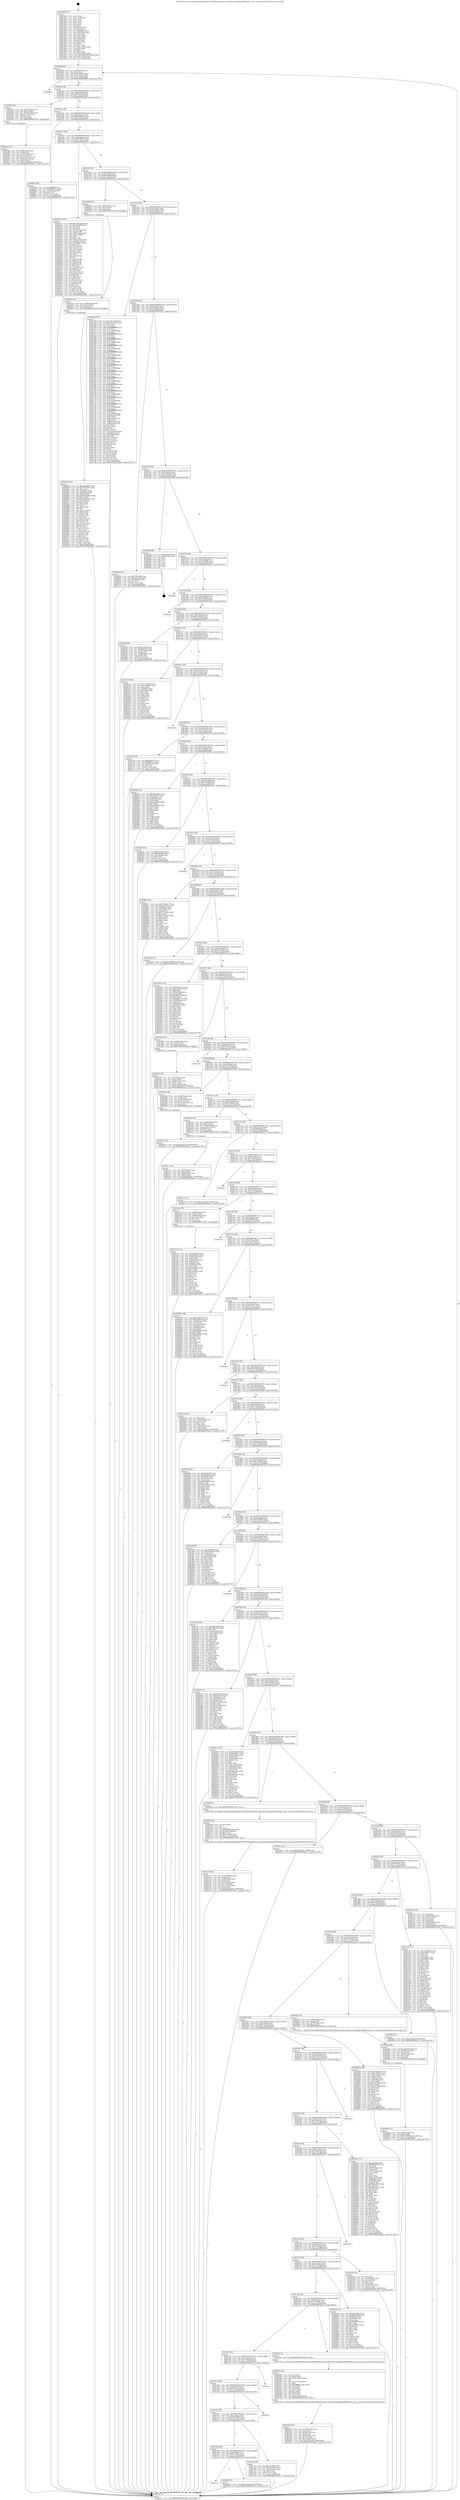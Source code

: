 digraph "0x401420" {
  label = "0x401420 (/mnt/c/Users/mathe/Desktop/tcc/POCII/binaries/extr_linuxdriversstagingvt6656main_usb.c_vnt_get_tsf_Final-ollvm.out::main(0))"
  labelloc = "t"
  node[shape=record]

  Entry [label="",width=0.3,height=0.3,shape=circle,fillcolor=black,style=filled]
  "0x40148f" [label="{
     0x40148f [32]\l
     | [instrs]\l
     &nbsp;&nbsp;0x40148f \<+6\>: mov -0xa8(%rbp),%eax\l
     &nbsp;&nbsp;0x401495 \<+2\>: mov %eax,%ecx\l
     &nbsp;&nbsp;0x401497 \<+6\>: sub $0x84da00c0,%ecx\l
     &nbsp;&nbsp;0x40149d \<+6\>: mov %eax,-0xbc(%rbp)\l
     &nbsp;&nbsp;0x4014a3 \<+6\>: mov %ecx,-0xc0(%rbp)\l
     &nbsp;&nbsp;0x4014a9 \<+6\>: je 0000000000402b89 \<main+0x1769\>\l
  }"]
  "0x402b89" [label="{
     0x402b89\l
  }", style=dashed]
  "0x4014af" [label="{
     0x4014af [28]\l
     | [instrs]\l
     &nbsp;&nbsp;0x4014af \<+5\>: jmp 00000000004014b4 \<main+0x94\>\l
     &nbsp;&nbsp;0x4014b4 \<+6\>: mov -0xbc(%rbp),%eax\l
     &nbsp;&nbsp;0x4014ba \<+5\>: sub $0x94eaf376,%eax\l
     &nbsp;&nbsp;0x4014bf \<+6\>: mov %eax,-0xc4(%rbp)\l
     &nbsp;&nbsp;0x4014c5 \<+6\>: je 0000000000401f91 \<main+0xb71\>\l
  }"]
  Exit [label="",width=0.3,height=0.3,shape=circle,fillcolor=black,style=filled,peripheries=2]
  "0x401f91" [label="{
     0x401f91 [29]\l
     | [instrs]\l
     &nbsp;&nbsp;0x401f91 \<+4\>: mov -0x70(%rbp),%rax\l
     &nbsp;&nbsp;0x401f95 \<+6\>: movl $0x1,(%rax)\l
     &nbsp;&nbsp;0x401f9b \<+4\>: mov -0x70(%rbp),%rax\l
     &nbsp;&nbsp;0x401f9f \<+3\>: movslq (%rax),%rax\l
     &nbsp;&nbsp;0x401fa2 \<+4\>: shl $0x2,%rax\l
     &nbsp;&nbsp;0x401fa6 \<+3\>: mov %rax,%rdi\l
     &nbsp;&nbsp;0x401fa9 \<+5\>: call 0000000000401050 \<malloc@plt\>\l
     | [calls]\l
     &nbsp;&nbsp;0x401050 \{1\} (unknown)\l
  }"]
  "0x4014cb" [label="{
     0x4014cb [28]\l
     | [instrs]\l
     &nbsp;&nbsp;0x4014cb \<+5\>: jmp 00000000004014d0 \<main+0xb0\>\l
     &nbsp;&nbsp;0x4014d0 \<+6\>: mov -0xbc(%rbp),%eax\l
     &nbsp;&nbsp;0x4014d6 \<+5\>: sub $0x9859479c,%eax\l
     &nbsp;&nbsp;0x4014db \<+6\>: mov %eax,-0xc8(%rbp)\l
     &nbsp;&nbsp;0x4014e1 \<+6\>: je 00000000004020da \<main+0xcba\>\l
  }"]
  "0x401acf" [label="{
     0x401acf\l
  }", style=dashed]
  "0x4020da" [label="{
     0x4020da [30]\l
     | [instrs]\l
     &nbsp;&nbsp;0x4020da \<+5\>: mov $0x5f0f089,%eax\l
     &nbsp;&nbsp;0x4020df \<+5\>: mov $0x48d427ea,%ecx\l
     &nbsp;&nbsp;0x4020e4 \<+3\>: mov -0x2f(%rbp),%dl\l
     &nbsp;&nbsp;0x4020e7 \<+3\>: test $0x1,%dl\l
     &nbsp;&nbsp;0x4020ea \<+3\>: cmovne %ecx,%eax\l
     &nbsp;&nbsp;0x4020ed \<+6\>: mov %eax,-0xa8(%rbp)\l
     &nbsp;&nbsp;0x4020f3 \<+5\>: jmp 0000000000402ba1 \<main+0x1781\>\l
  }"]
  "0x4014e7" [label="{
     0x4014e7 [28]\l
     | [instrs]\l
     &nbsp;&nbsp;0x4014e7 \<+5\>: jmp 00000000004014ec \<main+0xcc\>\l
     &nbsp;&nbsp;0x4014ec \<+6\>: mov -0xbc(%rbp),%eax\l
     &nbsp;&nbsp;0x4014f2 \<+5\>: sub $0x9ad6f52c,%eax\l
     &nbsp;&nbsp;0x4014f7 \<+6\>: mov %eax,-0xcc(%rbp)\l
     &nbsp;&nbsp;0x4014fd \<+6\>: je 0000000000402237 \<main+0xe17\>\l
  }"]
  "0x4026df" [label="{
     0x4026df [15]\l
     | [instrs]\l
     &nbsp;&nbsp;0x4026df \<+10\>: movl $0xe118a4c4,-0xa8(%rbp)\l
     &nbsp;&nbsp;0x4026e9 \<+5\>: jmp 0000000000402ba1 \<main+0x1781\>\l
  }"]
  "0x402237" [label="{
     0x402237 [167]\l
     | [instrs]\l
     &nbsp;&nbsp;0x402237 \<+5\>: mov $0x7754aeb4,%eax\l
     &nbsp;&nbsp;0x40223c \<+5\>: mov $0xd0f45356,%ecx\l
     &nbsp;&nbsp;0x402241 \<+2\>: mov $0x1,%dl\l
     &nbsp;&nbsp;0x402243 \<+2\>: xor %esi,%esi\l
     &nbsp;&nbsp;0x402245 \<+4\>: mov -0x50(%rbp),%rdi\l
     &nbsp;&nbsp;0x402249 \<+3\>: mov (%rdi),%r8d\l
     &nbsp;&nbsp;0x40224c \<+4\>: mov -0x60(%rbp),%rdi\l
     &nbsp;&nbsp;0x402250 \<+3\>: cmp (%rdi),%r8d\l
     &nbsp;&nbsp;0x402253 \<+4\>: setl %r9b\l
     &nbsp;&nbsp;0x402257 \<+4\>: and $0x1,%r9b\l
     &nbsp;&nbsp;0x40225b \<+4\>: mov %r9b,-0x2e(%rbp)\l
     &nbsp;&nbsp;0x40225f \<+8\>: mov 0x40505c,%r8d\l
     &nbsp;&nbsp;0x402267 \<+8\>: mov 0x405060,%r10d\l
     &nbsp;&nbsp;0x40226f \<+3\>: sub $0x1,%esi\l
     &nbsp;&nbsp;0x402272 \<+3\>: mov %r8d,%r11d\l
     &nbsp;&nbsp;0x402275 \<+3\>: add %esi,%r11d\l
     &nbsp;&nbsp;0x402278 \<+4\>: imul %r11d,%r8d\l
     &nbsp;&nbsp;0x40227c \<+4\>: and $0x1,%r8d\l
     &nbsp;&nbsp;0x402280 \<+4\>: cmp $0x0,%r8d\l
     &nbsp;&nbsp;0x402284 \<+4\>: sete %r9b\l
     &nbsp;&nbsp;0x402288 \<+4\>: cmp $0xa,%r10d\l
     &nbsp;&nbsp;0x40228c \<+3\>: setl %bl\l
     &nbsp;&nbsp;0x40228f \<+3\>: mov %r9b,%r14b\l
     &nbsp;&nbsp;0x402292 \<+4\>: xor $0xff,%r14b\l
     &nbsp;&nbsp;0x402296 \<+3\>: mov %bl,%r15b\l
     &nbsp;&nbsp;0x402299 \<+4\>: xor $0xff,%r15b\l
     &nbsp;&nbsp;0x40229d \<+3\>: xor $0x1,%dl\l
     &nbsp;&nbsp;0x4022a0 \<+3\>: mov %r14b,%r12b\l
     &nbsp;&nbsp;0x4022a3 \<+4\>: and $0xff,%r12b\l
     &nbsp;&nbsp;0x4022a7 \<+3\>: and %dl,%r9b\l
     &nbsp;&nbsp;0x4022aa \<+3\>: mov %r15b,%r13b\l
     &nbsp;&nbsp;0x4022ad \<+4\>: and $0xff,%r13b\l
     &nbsp;&nbsp;0x4022b1 \<+2\>: and %dl,%bl\l
     &nbsp;&nbsp;0x4022b3 \<+3\>: or %r9b,%r12b\l
     &nbsp;&nbsp;0x4022b6 \<+3\>: or %bl,%r13b\l
     &nbsp;&nbsp;0x4022b9 \<+3\>: xor %r13b,%r12b\l
     &nbsp;&nbsp;0x4022bc \<+3\>: or %r15b,%r14b\l
     &nbsp;&nbsp;0x4022bf \<+4\>: xor $0xff,%r14b\l
     &nbsp;&nbsp;0x4022c3 \<+3\>: or $0x1,%dl\l
     &nbsp;&nbsp;0x4022c6 \<+3\>: and %dl,%r14b\l
     &nbsp;&nbsp;0x4022c9 \<+3\>: or %r14b,%r12b\l
     &nbsp;&nbsp;0x4022cc \<+4\>: test $0x1,%r12b\l
     &nbsp;&nbsp;0x4022d0 \<+3\>: cmovne %ecx,%eax\l
     &nbsp;&nbsp;0x4022d3 \<+6\>: mov %eax,-0xa8(%rbp)\l
     &nbsp;&nbsp;0x4022d9 \<+5\>: jmp 0000000000402ba1 \<main+0x1781\>\l
  }"]
  "0x401503" [label="{
     0x401503 [28]\l
     | [instrs]\l
     &nbsp;&nbsp;0x401503 \<+5\>: jmp 0000000000401508 \<main+0xe8\>\l
     &nbsp;&nbsp;0x401508 \<+6\>: mov -0xbc(%rbp),%eax\l
     &nbsp;&nbsp;0x40150e \<+5\>: sub $0x9bb1d999,%eax\l
     &nbsp;&nbsp;0x401513 \<+6\>: mov %eax,-0xd0(%rbp)\l
     &nbsp;&nbsp;0x401519 \<+6\>: je 0000000000402626 \<main+0x1206\>\l
  }"]
  "0x402644" [label="{
     0x402644 [155]\l
     | [instrs]\l
     &nbsp;&nbsp;0x402644 \<+5\>: mov $0xaa629982,%ecx\l
     &nbsp;&nbsp;0x402649 \<+5\>: mov $0x787538fa,%edx\l
     &nbsp;&nbsp;0x40264e \<+3\>: mov $0x1,%sil\l
     &nbsp;&nbsp;0x402651 \<+8\>: mov 0x40505c,%r8d\l
     &nbsp;&nbsp;0x402659 \<+8\>: mov 0x405060,%r9d\l
     &nbsp;&nbsp;0x402661 \<+3\>: mov %r8d,%r10d\l
     &nbsp;&nbsp;0x402664 \<+7\>: add $0x22a05200,%r10d\l
     &nbsp;&nbsp;0x40266b \<+4\>: sub $0x1,%r10d\l
     &nbsp;&nbsp;0x40266f \<+7\>: sub $0x22a05200,%r10d\l
     &nbsp;&nbsp;0x402676 \<+4\>: imul %r10d,%r8d\l
     &nbsp;&nbsp;0x40267a \<+4\>: and $0x1,%r8d\l
     &nbsp;&nbsp;0x40267e \<+4\>: cmp $0x0,%r8d\l
     &nbsp;&nbsp;0x402682 \<+4\>: sete %r11b\l
     &nbsp;&nbsp;0x402686 \<+4\>: cmp $0xa,%r9d\l
     &nbsp;&nbsp;0x40268a \<+3\>: setl %bl\l
     &nbsp;&nbsp;0x40268d \<+3\>: mov %r11b,%r14b\l
     &nbsp;&nbsp;0x402690 \<+4\>: xor $0xff,%r14b\l
     &nbsp;&nbsp;0x402694 \<+3\>: mov %bl,%r15b\l
     &nbsp;&nbsp;0x402697 \<+4\>: xor $0xff,%r15b\l
     &nbsp;&nbsp;0x40269b \<+4\>: xor $0x0,%sil\l
     &nbsp;&nbsp;0x40269f \<+3\>: mov %r14b,%r12b\l
     &nbsp;&nbsp;0x4026a2 \<+4\>: and $0x0,%r12b\l
     &nbsp;&nbsp;0x4026a6 \<+3\>: and %sil,%r11b\l
     &nbsp;&nbsp;0x4026a9 \<+3\>: mov %r15b,%r13b\l
     &nbsp;&nbsp;0x4026ac \<+4\>: and $0x0,%r13b\l
     &nbsp;&nbsp;0x4026b0 \<+3\>: and %sil,%bl\l
     &nbsp;&nbsp;0x4026b3 \<+3\>: or %r11b,%r12b\l
     &nbsp;&nbsp;0x4026b6 \<+3\>: or %bl,%r13b\l
     &nbsp;&nbsp;0x4026b9 \<+3\>: xor %r13b,%r12b\l
     &nbsp;&nbsp;0x4026bc \<+3\>: or %r15b,%r14b\l
     &nbsp;&nbsp;0x4026bf \<+4\>: xor $0xff,%r14b\l
     &nbsp;&nbsp;0x4026c3 \<+4\>: or $0x0,%sil\l
     &nbsp;&nbsp;0x4026c7 \<+3\>: and %sil,%r14b\l
     &nbsp;&nbsp;0x4026ca \<+3\>: or %r14b,%r12b\l
     &nbsp;&nbsp;0x4026cd \<+4\>: test $0x1,%r12b\l
     &nbsp;&nbsp;0x4026d1 \<+3\>: cmovne %edx,%ecx\l
     &nbsp;&nbsp;0x4026d4 \<+6\>: mov %ecx,-0xa8(%rbp)\l
     &nbsp;&nbsp;0x4026da \<+5\>: jmp 0000000000402ba1 \<main+0x1781\>\l
  }"]
  "0x402626" [label="{
     0x402626 [15]\l
     | [instrs]\l
     &nbsp;&nbsp;0x402626 \<+4\>: mov -0x80(%rbp),%rax\l
     &nbsp;&nbsp;0x40262a \<+3\>: mov (%rax),%rax\l
     &nbsp;&nbsp;0x40262d \<+3\>: mov %rax,%rdi\l
     &nbsp;&nbsp;0x402630 \<+5\>: call 0000000000401030 \<free@plt\>\l
     | [calls]\l
     &nbsp;&nbsp;0x401030 \{1\} (unknown)\l
  }"]
  "0x40151f" [label="{
     0x40151f [28]\l
     | [instrs]\l
     &nbsp;&nbsp;0x40151f \<+5\>: jmp 0000000000401524 \<main+0x104\>\l
     &nbsp;&nbsp;0x401524 \<+6\>: mov -0xbc(%rbp),%eax\l
     &nbsp;&nbsp;0x40152a \<+5\>: sub $0xa2062931,%eax\l
     &nbsp;&nbsp;0x40152f \<+6\>: mov %eax,-0xd4(%rbp)\l
     &nbsp;&nbsp;0x401535 \<+6\>: je 0000000000401b5f \<main+0x73f\>\l
  }"]
  "0x402635" [label="{
     0x402635 [15]\l
     | [instrs]\l
     &nbsp;&nbsp;0x402635 \<+4\>: mov -0x58(%rbp),%rax\l
     &nbsp;&nbsp;0x402639 \<+3\>: mov (%rax),%rax\l
     &nbsp;&nbsp;0x40263c \<+3\>: mov %rax,%rdi\l
     &nbsp;&nbsp;0x40263f \<+5\>: call 0000000000401030 \<free@plt\>\l
     | [calls]\l
     &nbsp;&nbsp;0x401030 \{1\} (unknown)\l
  }"]
  "0x401b5f" [label="{
     0x401b5f [348]\l
     | [instrs]\l
     &nbsp;&nbsp;0x401b5f \<+5\>: mov $0x73bc3c48,%eax\l
     &nbsp;&nbsp;0x401b64 \<+5\>: mov $0xc81bac0c,%ecx\l
     &nbsp;&nbsp;0x401b69 \<+2\>: xor %edx,%edx\l
     &nbsp;&nbsp;0x401b6b \<+3\>: mov %rsp,%rsi\l
     &nbsp;&nbsp;0x401b6e \<+4\>: add $0xfffffffffffffff0,%rsi\l
     &nbsp;&nbsp;0x401b72 \<+3\>: mov %rsi,%rsp\l
     &nbsp;&nbsp;0x401b75 \<+7\>: mov %rsi,-0xa0(%rbp)\l
     &nbsp;&nbsp;0x401b7c \<+3\>: mov %rsp,%rsi\l
     &nbsp;&nbsp;0x401b7f \<+4\>: add $0xfffffffffffffff0,%rsi\l
     &nbsp;&nbsp;0x401b83 \<+3\>: mov %rsi,%rsp\l
     &nbsp;&nbsp;0x401b86 \<+3\>: mov %rsp,%rdi\l
     &nbsp;&nbsp;0x401b89 \<+4\>: add $0xfffffffffffffff0,%rdi\l
     &nbsp;&nbsp;0x401b8d \<+3\>: mov %rdi,%rsp\l
     &nbsp;&nbsp;0x401b90 \<+7\>: mov %rdi,-0x98(%rbp)\l
     &nbsp;&nbsp;0x401b97 \<+3\>: mov %rsp,%rdi\l
     &nbsp;&nbsp;0x401b9a \<+4\>: add $0xfffffffffffffff0,%rdi\l
     &nbsp;&nbsp;0x401b9e \<+3\>: mov %rdi,%rsp\l
     &nbsp;&nbsp;0x401ba1 \<+7\>: mov %rdi,-0x90(%rbp)\l
     &nbsp;&nbsp;0x401ba8 \<+3\>: mov %rsp,%rdi\l
     &nbsp;&nbsp;0x401bab \<+4\>: add $0xfffffffffffffff0,%rdi\l
     &nbsp;&nbsp;0x401baf \<+3\>: mov %rdi,%rsp\l
     &nbsp;&nbsp;0x401bb2 \<+7\>: mov %rdi,-0x88(%rbp)\l
     &nbsp;&nbsp;0x401bb9 \<+3\>: mov %rsp,%rdi\l
     &nbsp;&nbsp;0x401bbc \<+4\>: add $0xfffffffffffffff0,%rdi\l
     &nbsp;&nbsp;0x401bc0 \<+3\>: mov %rdi,%rsp\l
     &nbsp;&nbsp;0x401bc3 \<+4\>: mov %rdi,-0x80(%rbp)\l
     &nbsp;&nbsp;0x401bc7 \<+3\>: mov %rsp,%rdi\l
     &nbsp;&nbsp;0x401bca \<+4\>: add $0xfffffffffffffff0,%rdi\l
     &nbsp;&nbsp;0x401bce \<+3\>: mov %rdi,%rsp\l
     &nbsp;&nbsp;0x401bd1 \<+4\>: mov %rdi,-0x78(%rbp)\l
     &nbsp;&nbsp;0x401bd5 \<+3\>: mov %rsp,%rdi\l
     &nbsp;&nbsp;0x401bd8 \<+4\>: add $0xfffffffffffffff0,%rdi\l
     &nbsp;&nbsp;0x401bdc \<+3\>: mov %rdi,%rsp\l
     &nbsp;&nbsp;0x401bdf \<+4\>: mov %rdi,-0x70(%rbp)\l
     &nbsp;&nbsp;0x401be3 \<+3\>: mov %rsp,%rdi\l
     &nbsp;&nbsp;0x401be6 \<+4\>: add $0xfffffffffffffff0,%rdi\l
     &nbsp;&nbsp;0x401bea \<+3\>: mov %rdi,%rsp\l
     &nbsp;&nbsp;0x401bed \<+4\>: mov %rdi,-0x68(%rbp)\l
     &nbsp;&nbsp;0x401bf1 \<+3\>: mov %rsp,%rdi\l
     &nbsp;&nbsp;0x401bf4 \<+4\>: add $0xfffffffffffffff0,%rdi\l
     &nbsp;&nbsp;0x401bf8 \<+3\>: mov %rdi,%rsp\l
     &nbsp;&nbsp;0x401bfb \<+4\>: mov %rdi,-0x60(%rbp)\l
     &nbsp;&nbsp;0x401bff \<+3\>: mov %rsp,%rdi\l
     &nbsp;&nbsp;0x401c02 \<+4\>: add $0xfffffffffffffff0,%rdi\l
     &nbsp;&nbsp;0x401c06 \<+3\>: mov %rdi,%rsp\l
     &nbsp;&nbsp;0x401c09 \<+4\>: mov %rdi,-0x58(%rbp)\l
     &nbsp;&nbsp;0x401c0d \<+3\>: mov %rsp,%rdi\l
     &nbsp;&nbsp;0x401c10 \<+4\>: add $0xfffffffffffffff0,%rdi\l
     &nbsp;&nbsp;0x401c14 \<+3\>: mov %rdi,%rsp\l
     &nbsp;&nbsp;0x401c17 \<+4\>: mov %rdi,-0x50(%rbp)\l
     &nbsp;&nbsp;0x401c1b \<+3\>: mov %rsp,%rdi\l
     &nbsp;&nbsp;0x401c1e \<+4\>: add $0xfffffffffffffff0,%rdi\l
     &nbsp;&nbsp;0x401c22 \<+3\>: mov %rdi,%rsp\l
     &nbsp;&nbsp;0x401c25 \<+4\>: mov %rdi,-0x48(%rbp)\l
     &nbsp;&nbsp;0x401c29 \<+3\>: mov %rsp,%rdi\l
     &nbsp;&nbsp;0x401c2c \<+4\>: add $0xfffffffffffffff0,%rdi\l
     &nbsp;&nbsp;0x401c30 \<+3\>: mov %rdi,%rsp\l
     &nbsp;&nbsp;0x401c33 \<+4\>: mov %rdi,-0x40(%rbp)\l
     &nbsp;&nbsp;0x401c37 \<+7\>: mov -0xa0(%rbp),%rdi\l
     &nbsp;&nbsp;0x401c3e \<+6\>: movl $0x0,(%rdi)\l
     &nbsp;&nbsp;0x401c44 \<+7\>: mov -0xac(%rbp),%r8d\l
     &nbsp;&nbsp;0x401c4b \<+3\>: mov %r8d,(%rsi)\l
     &nbsp;&nbsp;0x401c4e \<+7\>: mov -0x98(%rbp),%rdi\l
     &nbsp;&nbsp;0x401c55 \<+7\>: mov -0xb8(%rbp),%r9\l
     &nbsp;&nbsp;0x401c5c \<+3\>: mov %r9,(%rdi)\l
     &nbsp;&nbsp;0x401c5f \<+3\>: cmpl $0x2,(%rsi)\l
     &nbsp;&nbsp;0x401c62 \<+4\>: setne %r10b\l
     &nbsp;&nbsp;0x401c66 \<+4\>: and $0x1,%r10b\l
     &nbsp;&nbsp;0x401c6a \<+4\>: mov %r10b,-0x35(%rbp)\l
     &nbsp;&nbsp;0x401c6e \<+8\>: mov 0x40505c,%r11d\l
     &nbsp;&nbsp;0x401c76 \<+7\>: mov 0x405060,%ebx\l
     &nbsp;&nbsp;0x401c7d \<+3\>: sub $0x1,%edx\l
     &nbsp;&nbsp;0x401c80 \<+3\>: mov %r11d,%r14d\l
     &nbsp;&nbsp;0x401c83 \<+3\>: add %edx,%r14d\l
     &nbsp;&nbsp;0x401c86 \<+4\>: imul %r14d,%r11d\l
     &nbsp;&nbsp;0x401c8a \<+4\>: and $0x1,%r11d\l
     &nbsp;&nbsp;0x401c8e \<+4\>: cmp $0x0,%r11d\l
     &nbsp;&nbsp;0x401c92 \<+4\>: sete %r10b\l
     &nbsp;&nbsp;0x401c96 \<+3\>: cmp $0xa,%ebx\l
     &nbsp;&nbsp;0x401c99 \<+4\>: setl %r15b\l
     &nbsp;&nbsp;0x401c9d \<+3\>: mov %r10b,%r12b\l
     &nbsp;&nbsp;0x401ca0 \<+3\>: and %r15b,%r12b\l
     &nbsp;&nbsp;0x401ca3 \<+3\>: xor %r15b,%r10b\l
     &nbsp;&nbsp;0x401ca6 \<+3\>: or %r10b,%r12b\l
     &nbsp;&nbsp;0x401ca9 \<+4\>: test $0x1,%r12b\l
     &nbsp;&nbsp;0x401cad \<+3\>: cmovne %ecx,%eax\l
     &nbsp;&nbsp;0x401cb0 \<+6\>: mov %eax,-0xa8(%rbp)\l
     &nbsp;&nbsp;0x401cb6 \<+5\>: jmp 0000000000402ba1 \<main+0x1781\>\l
  }"]
  "0x40153b" [label="{
     0x40153b [28]\l
     | [instrs]\l
     &nbsp;&nbsp;0x40153b \<+5\>: jmp 0000000000401540 \<main+0x120\>\l
     &nbsp;&nbsp;0x401540 \<+6\>: mov -0xbc(%rbp),%eax\l
     &nbsp;&nbsp;0x401546 \<+5\>: sub $0xa5b684a3,%eax\l
     &nbsp;&nbsp;0x40154b \<+6\>: mov %eax,-0xd8(%rbp)\l
     &nbsp;&nbsp;0x401551 \<+6\>: je 0000000000402562 \<main+0x1142\>\l
  }"]
  "0x40259a" [label="{
     0x40259a [15]\l
     | [instrs]\l
     &nbsp;&nbsp;0x40259a \<+10\>: movl $0x206e7c90,-0xa8(%rbp)\l
     &nbsp;&nbsp;0x4025a4 \<+5\>: jmp 0000000000402ba1 \<main+0x1781\>\l
  }"]
  "0x402562" [label="{
     0x402562 [30]\l
     | [instrs]\l
     &nbsp;&nbsp;0x402562 \<+5\>: mov $0x75f7a0d6,%eax\l
     &nbsp;&nbsp;0x402567 \<+5\>: mov $0xfa3cd75d,%ecx\l
     &nbsp;&nbsp;0x40256c \<+3\>: mov -0x2d(%rbp),%dl\l
     &nbsp;&nbsp;0x40256f \<+3\>: test $0x1,%dl\l
     &nbsp;&nbsp;0x402572 \<+3\>: cmovne %ecx,%eax\l
     &nbsp;&nbsp;0x402575 \<+6\>: mov %eax,-0xa8(%rbp)\l
     &nbsp;&nbsp;0x40257b \<+5\>: jmp 0000000000402ba1 \<main+0x1781\>\l
  }"]
  "0x401557" [label="{
     0x401557 [28]\l
     | [instrs]\l
     &nbsp;&nbsp;0x401557 \<+5\>: jmp 000000000040155c \<main+0x13c\>\l
     &nbsp;&nbsp;0x40155c \<+6\>: mov -0xbc(%rbp),%eax\l
     &nbsp;&nbsp;0x401562 \<+5\>: sub $0xa7296a3b,%eax\l
     &nbsp;&nbsp;0x401567 \<+6\>: mov %eax,-0xdc(%rbp)\l
     &nbsp;&nbsp;0x40156d \<+6\>: je 00000000004029d5 \<main+0x15b5\>\l
  }"]
  "0x40246b" [label="{
     0x40246b [31]\l
     | [instrs]\l
     &nbsp;&nbsp;0x40246b \<+4\>: mov -0x40(%rbp),%rdi\l
     &nbsp;&nbsp;0x40246f \<+6\>: movl $0x0,(%rdi)\l
     &nbsp;&nbsp;0x402475 \<+10\>: movl $0x23936cbd,-0xa8(%rbp)\l
     &nbsp;&nbsp;0x40247f \<+6\>: mov %eax,-0x1b4(%rbp)\l
     &nbsp;&nbsp;0x402485 \<+5\>: jmp 0000000000402ba1 \<main+0x1781\>\l
  }"]
  "0x4029d5" [label="{
     0x4029d5 [18]\l
     | [instrs]\l
     &nbsp;&nbsp;0x4029d5 \<+3\>: mov -0x2c(%rbp),%eax\l
     &nbsp;&nbsp;0x4029d8 \<+4\>: lea -0x28(%rbp),%rsp\l
     &nbsp;&nbsp;0x4029dc \<+1\>: pop %rbx\l
     &nbsp;&nbsp;0x4029dd \<+2\>: pop %r12\l
     &nbsp;&nbsp;0x4029df \<+2\>: pop %r13\l
     &nbsp;&nbsp;0x4029e1 \<+2\>: pop %r14\l
     &nbsp;&nbsp;0x4029e3 \<+2\>: pop %r15\l
     &nbsp;&nbsp;0x4029e5 \<+1\>: pop %rbp\l
     &nbsp;&nbsp;0x4029e6 \<+1\>: ret\l
  }"]
  "0x401573" [label="{
     0x401573 [28]\l
     | [instrs]\l
     &nbsp;&nbsp;0x401573 \<+5\>: jmp 0000000000401578 \<main+0x158\>\l
     &nbsp;&nbsp;0x401578 \<+6\>: mov -0xbc(%rbp),%eax\l
     &nbsp;&nbsp;0x40157e \<+5\>: sub $0xaa629982,%eax\l
     &nbsp;&nbsp;0x401583 \<+6\>: mov %eax,-0xe0(%rbp)\l
     &nbsp;&nbsp;0x401589 \<+6\>: je 0000000000402b2c \<main+0x170c\>\l
  }"]
  "0x40244e" [label="{
     0x40244e [29]\l
     | [instrs]\l
     &nbsp;&nbsp;0x40244e \<+10\>: movabs $0x4030b6,%rdi\l
     &nbsp;&nbsp;0x402458 \<+4\>: mov -0x48(%rbp),%rsi\l
     &nbsp;&nbsp;0x40245c \<+2\>: mov %eax,(%rsi)\l
     &nbsp;&nbsp;0x40245e \<+4\>: mov -0x48(%rbp),%rsi\l
     &nbsp;&nbsp;0x402462 \<+2\>: mov (%rsi),%esi\l
     &nbsp;&nbsp;0x402464 \<+2\>: mov $0x0,%al\l
     &nbsp;&nbsp;0x402466 \<+5\>: call 0000000000401040 \<printf@plt\>\l
     | [calls]\l
     &nbsp;&nbsp;0x401040 \{1\} (unknown)\l
  }"]
  "0x402b2c" [label="{
     0x402b2c\l
  }", style=dashed]
  "0x40158f" [label="{
     0x40158f [28]\l
     | [instrs]\l
     &nbsp;&nbsp;0x40158f \<+5\>: jmp 0000000000401594 \<main+0x174\>\l
     &nbsp;&nbsp;0x401594 \<+6\>: mov -0xbc(%rbp),%eax\l
     &nbsp;&nbsp;0x40159a \<+5\>: sub $0xaa82dffa,%eax\l
     &nbsp;&nbsp;0x40159f \<+6\>: mov %eax,-0xe4(%rbp)\l
     &nbsp;&nbsp;0x4015a5 \<+6\>: je 0000000000402a90 \<main+0x1670\>\l
  }"]
  "0x402335" [label="{
     0x402335 [42]\l
     | [instrs]\l
     &nbsp;&nbsp;0x402335 \<+6\>: mov -0x1b0(%rbp),%ecx\l
     &nbsp;&nbsp;0x40233b \<+3\>: imul %eax,%ecx\l
     &nbsp;&nbsp;0x40233e \<+4\>: mov -0x58(%rbp),%r8\l
     &nbsp;&nbsp;0x402342 \<+3\>: mov (%r8),%r8\l
     &nbsp;&nbsp;0x402345 \<+4\>: mov -0x50(%rbp),%r9\l
     &nbsp;&nbsp;0x402349 \<+3\>: movslq (%r9),%r9\l
     &nbsp;&nbsp;0x40234c \<+4\>: mov %ecx,(%r8,%r9,4)\l
     &nbsp;&nbsp;0x402350 \<+10\>: movl $0x3f513a36,-0xa8(%rbp)\l
     &nbsp;&nbsp;0x40235a \<+5\>: jmp 0000000000402ba1 \<main+0x1781\>\l
  }"]
  "0x402a90" [label="{
     0x402a90\l
  }", style=dashed]
  "0x4015ab" [label="{
     0x4015ab [28]\l
     | [instrs]\l
     &nbsp;&nbsp;0x4015ab \<+5\>: jmp 00000000004015b0 \<main+0x190\>\l
     &nbsp;&nbsp;0x4015b0 \<+6\>: mov -0xbc(%rbp),%eax\l
     &nbsp;&nbsp;0x4015b6 \<+5\>: sub $0xc1fc60fe,%eax\l
     &nbsp;&nbsp;0x4015bb \<+6\>: mov %eax,-0xe8(%rbp)\l
     &nbsp;&nbsp;0x4015c1 \<+6\>: je 0000000000401f6a \<main+0xb4a\>\l
  }"]
  "0x402301" [label="{
     0x402301 [52]\l
     | [instrs]\l
     &nbsp;&nbsp;0x402301 \<+2\>: xor %ecx,%ecx\l
     &nbsp;&nbsp;0x402303 \<+5\>: mov $0x2,%edx\l
     &nbsp;&nbsp;0x402308 \<+6\>: mov %edx,-0x1ac(%rbp)\l
     &nbsp;&nbsp;0x40230e \<+1\>: cltd\l
     &nbsp;&nbsp;0x40230f \<+6\>: mov -0x1ac(%rbp),%esi\l
     &nbsp;&nbsp;0x402315 \<+2\>: idiv %esi\l
     &nbsp;&nbsp;0x402317 \<+6\>: imul $0xfffffffe,%edx,%edx\l
     &nbsp;&nbsp;0x40231d \<+2\>: mov %ecx,%edi\l
     &nbsp;&nbsp;0x40231f \<+2\>: sub %edx,%edi\l
     &nbsp;&nbsp;0x402321 \<+2\>: mov %ecx,%edx\l
     &nbsp;&nbsp;0x402323 \<+3\>: sub $0x1,%edx\l
     &nbsp;&nbsp;0x402326 \<+2\>: add %edx,%edi\l
     &nbsp;&nbsp;0x402328 \<+2\>: sub %edi,%ecx\l
     &nbsp;&nbsp;0x40232a \<+6\>: mov %ecx,-0x1b0(%rbp)\l
     &nbsp;&nbsp;0x402330 \<+5\>: call 0000000000401160 \<next_i\>\l
     | [calls]\l
     &nbsp;&nbsp;0x401160 \{1\} (/mnt/c/Users/mathe/Desktop/tcc/POCII/binaries/extr_linuxdriversstagingvt6656main_usb.c_vnt_get_tsf_Final-ollvm.out::next_i)\l
  }"]
  "0x401f6a" [label="{
     0x401f6a [39]\l
     | [instrs]\l
     &nbsp;&nbsp;0x401f6a \<+5\>: mov $0xfc23f4a4,%eax\l
     &nbsp;&nbsp;0x401f6f \<+5\>: mov $0x94eaf376,%ecx\l
     &nbsp;&nbsp;0x401f74 \<+4\>: mov -0x78(%rbp),%rdx\l
     &nbsp;&nbsp;0x401f78 \<+2\>: mov (%rdx),%esi\l
     &nbsp;&nbsp;0x401f7a \<+7\>: mov -0x88(%rbp),%rdx\l
     &nbsp;&nbsp;0x401f81 \<+2\>: cmp (%rdx),%esi\l
     &nbsp;&nbsp;0x401f83 \<+3\>: cmovl %ecx,%eax\l
     &nbsp;&nbsp;0x401f86 \<+6\>: mov %eax,-0xa8(%rbp)\l
     &nbsp;&nbsp;0x401f8c \<+5\>: jmp 0000000000402ba1 \<main+0x1781\>\l
  }"]
  "0x4015c7" [label="{
     0x4015c7 [28]\l
     | [instrs]\l
     &nbsp;&nbsp;0x4015c7 \<+5\>: jmp 00000000004015cc \<main+0x1ac\>\l
     &nbsp;&nbsp;0x4015cc \<+6\>: mov -0xbc(%rbp),%eax\l
     &nbsp;&nbsp;0x4015d2 \<+5\>: sub $0xc2b44d3c,%eax\l
     &nbsp;&nbsp;0x4015d7 \<+6\>: mov %eax,-0xec(%rbp)\l
     &nbsp;&nbsp;0x4015dd \<+6\>: je 00000000004021e1 \<main+0xdc1\>\l
  }"]
  "0x4021c1" [label="{
     0x4021c1 [32]\l
     | [instrs]\l
     &nbsp;&nbsp;0x4021c1 \<+4\>: mov -0x58(%rbp),%rdi\l
     &nbsp;&nbsp;0x4021c5 \<+3\>: mov %rax,(%rdi)\l
     &nbsp;&nbsp;0x4021c8 \<+4\>: mov -0x50(%rbp),%rax\l
     &nbsp;&nbsp;0x4021cc \<+6\>: movl $0x0,(%rax)\l
     &nbsp;&nbsp;0x4021d2 \<+10\>: movl $0xc2b44d3c,-0xa8(%rbp)\l
     &nbsp;&nbsp;0x4021dc \<+5\>: jmp 0000000000402ba1 \<main+0x1781\>\l
  }"]
  "0x4021e1" [label="{
     0x4021e1 [86]\l
     | [instrs]\l
     &nbsp;&nbsp;0x4021e1 \<+5\>: mov $0x7754aeb4,%eax\l
     &nbsp;&nbsp;0x4021e6 \<+5\>: mov $0x9ad6f52c,%ecx\l
     &nbsp;&nbsp;0x4021eb \<+2\>: xor %edx,%edx\l
     &nbsp;&nbsp;0x4021ed \<+7\>: mov 0x40505c,%esi\l
     &nbsp;&nbsp;0x4021f4 \<+7\>: mov 0x405060,%edi\l
     &nbsp;&nbsp;0x4021fb \<+3\>: sub $0x1,%edx\l
     &nbsp;&nbsp;0x4021fe \<+3\>: mov %esi,%r8d\l
     &nbsp;&nbsp;0x402201 \<+3\>: add %edx,%r8d\l
     &nbsp;&nbsp;0x402204 \<+4\>: imul %r8d,%esi\l
     &nbsp;&nbsp;0x402208 \<+3\>: and $0x1,%esi\l
     &nbsp;&nbsp;0x40220b \<+3\>: cmp $0x0,%esi\l
     &nbsp;&nbsp;0x40220e \<+4\>: sete %r9b\l
     &nbsp;&nbsp;0x402212 \<+3\>: cmp $0xa,%edi\l
     &nbsp;&nbsp;0x402215 \<+4\>: setl %r10b\l
     &nbsp;&nbsp;0x402219 \<+3\>: mov %r9b,%r11b\l
     &nbsp;&nbsp;0x40221c \<+3\>: and %r10b,%r11b\l
     &nbsp;&nbsp;0x40221f \<+3\>: xor %r10b,%r9b\l
     &nbsp;&nbsp;0x402222 \<+3\>: or %r9b,%r11b\l
     &nbsp;&nbsp;0x402225 \<+4\>: test $0x1,%r11b\l
     &nbsp;&nbsp;0x402229 \<+3\>: cmovne %ecx,%eax\l
     &nbsp;&nbsp;0x40222c \<+6\>: mov %eax,-0xa8(%rbp)\l
     &nbsp;&nbsp;0x402232 \<+5\>: jmp 0000000000402ba1 \<main+0x1781\>\l
  }"]
  "0x4015e3" [label="{
     0x4015e3 [28]\l
     | [instrs]\l
     &nbsp;&nbsp;0x4015e3 \<+5\>: jmp 00000000004015e8 \<main+0x1c8\>\l
     &nbsp;&nbsp;0x4015e8 \<+6\>: mov -0xbc(%rbp),%eax\l
     &nbsp;&nbsp;0x4015ee \<+5\>: sub $0xc5b21df0,%eax\l
     &nbsp;&nbsp;0x4015f3 \<+6\>: mov %eax,-0xf0(%rbp)\l
     &nbsp;&nbsp;0x4015f9 \<+6\>: je 0000000000401dd9 \<main+0x9b9\>\l
  }"]
  "0x402125" [label="{
     0x402125 [44]\l
     | [instrs]\l
     &nbsp;&nbsp;0x402125 \<+6\>: mov -0x1a8(%rbp),%ecx\l
     &nbsp;&nbsp;0x40212b \<+3\>: imul %eax,%ecx\l
     &nbsp;&nbsp;0x40212e \<+4\>: mov -0x80(%rbp),%rsi\l
     &nbsp;&nbsp;0x402132 \<+3\>: mov (%rsi),%rsi\l
     &nbsp;&nbsp;0x402135 \<+4\>: mov -0x78(%rbp),%rdi\l
     &nbsp;&nbsp;0x402139 \<+3\>: movslq (%rdi),%rdi\l
     &nbsp;&nbsp;0x40213c \<+4\>: mov (%rsi,%rdi,8),%rsi\l
     &nbsp;&nbsp;0x402140 \<+2\>: mov %ecx,(%rsi)\l
     &nbsp;&nbsp;0x402142 \<+10\>: movl $0x52d9a116,-0xa8(%rbp)\l
     &nbsp;&nbsp;0x40214c \<+5\>: jmp 0000000000402ba1 \<main+0x1781\>\l
  }"]
  "0x401dd9" [label="{
     0x401dd9\l
  }", style=dashed]
  "0x4015ff" [label="{
     0x4015ff [28]\l
     | [instrs]\l
     &nbsp;&nbsp;0x4015ff \<+5\>: jmp 0000000000401604 \<main+0x1e4\>\l
     &nbsp;&nbsp;0x401604 \<+6\>: mov -0xbc(%rbp),%eax\l
     &nbsp;&nbsp;0x40160a \<+5\>: sub $0xc81bac0c,%eax\l
     &nbsp;&nbsp;0x40160f \<+6\>: mov %eax,-0xf4(%rbp)\l
     &nbsp;&nbsp;0x401615 \<+6\>: je 0000000000401cbb \<main+0x89b\>\l
  }"]
  "0x4020fd" [label="{
     0x4020fd [40]\l
     | [instrs]\l
     &nbsp;&nbsp;0x4020fd \<+5\>: mov $0x2,%ecx\l
     &nbsp;&nbsp;0x402102 \<+1\>: cltd\l
     &nbsp;&nbsp;0x402103 \<+2\>: idiv %ecx\l
     &nbsp;&nbsp;0x402105 \<+6\>: imul $0xfffffffe,%edx,%ecx\l
     &nbsp;&nbsp;0x40210b \<+6\>: sub $0x3c0c1dff,%ecx\l
     &nbsp;&nbsp;0x402111 \<+3\>: add $0x1,%ecx\l
     &nbsp;&nbsp;0x402114 \<+6\>: add $0x3c0c1dff,%ecx\l
     &nbsp;&nbsp;0x40211a \<+6\>: mov %ecx,-0x1a8(%rbp)\l
     &nbsp;&nbsp;0x402120 \<+5\>: call 0000000000401160 \<next_i\>\l
     | [calls]\l
     &nbsp;&nbsp;0x401160 \{1\} (/mnt/c/Users/mathe/Desktop/tcc/POCII/binaries/extr_linuxdriversstagingvt6656main_usb.c_vnt_get_tsf_Final-ollvm.out::next_i)\l
  }"]
  "0x401cbb" [label="{
     0x401cbb [30]\l
     | [instrs]\l
     &nbsp;&nbsp;0x401cbb \<+5\>: mov $0xf5f3f3e3,%eax\l
     &nbsp;&nbsp;0x401cc0 \<+5\>: mov $0xf8f3913a,%ecx\l
     &nbsp;&nbsp;0x401cc5 \<+3\>: mov -0x35(%rbp),%dl\l
     &nbsp;&nbsp;0x401cc8 \<+3\>: test $0x1,%dl\l
     &nbsp;&nbsp;0x401ccb \<+3\>: cmovne %ecx,%eax\l
     &nbsp;&nbsp;0x401cce \<+6\>: mov %eax,-0xa8(%rbp)\l
     &nbsp;&nbsp;0x401cd4 \<+5\>: jmp 0000000000402ba1 \<main+0x1781\>\l
  }"]
  "0x40161b" [label="{
     0x40161b [28]\l
     | [instrs]\l
     &nbsp;&nbsp;0x40161b \<+5\>: jmp 0000000000401620 \<main+0x200\>\l
     &nbsp;&nbsp;0x401620 \<+6\>: mov -0xbc(%rbp),%eax\l
     &nbsp;&nbsp;0x401626 \<+5\>: sub $0xcec3a4ae,%eax\l
     &nbsp;&nbsp;0x40162b \<+6\>: mov %eax,-0xf8(%rbp)\l
     &nbsp;&nbsp;0x401631 \<+6\>: je 000000000040290e \<main+0x14ee\>\l
  }"]
  "0x401fae" [label="{
     0x401fae [43]\l
     | [instrs]\l
     &nbsp;&nbsp;0x401fae \<+4\>: mov -0x80(%rbp),%rdi\l
     &nbsp;&nbsp;0x401fb2 \<+3\>: mov (%rdi),%rdi\l
     &nbsp;&nbsp;0x401fb5 \<+4\>: mov -0x78(%rbp),%rcx\l
     &nbsp;&nbsp;0x401fb9 \<+3\>: movslq (%rcx),%rcx\l
     &nbsp;&nbsp;0x401fbc \<+4\>: mov %rax,(%rdi,%rcx,8)\l
     &nbsp;&nbsp;0x401fc0 \<+4\>: mov -0x68(%rbp),%rax\l
     &nbsp;&nbsp;0x401fc4 \<+6\>: movl $0x0,(%rax)\l
     &nbsp;&nbsp;0x401fca \<+10\>: movl $0x37039f39,-0xa8(%rbp)\l
     &nbsp;&nbsp;0x401fd4 \<+5\>: jmp 0000000000402ba1 \<main+0x1781\>\l
  }"]
  "0x40290e" [label="{
     0x40290e [91]\l
     | [instrs]\l
     &nbsp;&nbsp;0x40290e \<+5\>: mov $0x84da00c0,%eax\l
     &nbsp;&nbsp;0x402913 \<+5\>: mov $0xcc8a017,%ecx\l
     &nbsp;&nbsp;0x402918 \<+7\>: mov 0x40505c,%edx\l
     &nbsp;&nbsp;0x40291f \<+7\>: mov 0x405060,%esi\l
     &nbsp;&nbsp;0x402926 \<+2\>: mov %edx,%edi\l
     &nbsp;&nbsp;0x402928 \<+6\>: add $0xae82b69a,%edi\l
     &nbsp;&nbsp;0x40292e \<+3\>: sub $0x1,%edi\l
     &nbsp;&nbsp;0x402931 \<+6\>: sub $0xae82b69a,%edi\l
     &nbsp;&nbsp;0x402937 \<+3\>: imul %edi,%edx\l
     &nbsp;&nbsp;0x40293a \<+3\>: and $0x1,%edx\l
     &nbsp;&nbsp;0x40293d \<+3\>: cmp $0x0,%edx\l
     &nbsp;&nbsp;0x402940 \<+4\>: sete %r8b\l
     &nbsp;&nbsp;0x402944 \<+3\>: cmp $0xa,%esi\l
     &nbsp;&nbsp;0x402947 \<+4\>: setl %r9b\l
     &nbsp;&nbsp;0x40294b \<+3\>: mov %r8b,%r10b\l
     &nbsp;&nbsp;0x40294e \<+3\>: and %r9b,%r10b\l
     &nbsp;&nbsp;0x402951 \<+3\>: xor %r9b,%r8b\l
     &nbsp;&nbsp;0x402954 \<+3\>: or %r8b,%r10b\l
     &nbsp;&nbsp;0x402957 \<+4\>: test $0x1,%r10b\l
     &nbsp;&nbsp;0x40295b \<+3\>: cmovne %ecx,%eax\l
     &nbsp;&nbsp;0x40295e \<+6\>: mov %eax,-0xa8(%rbp)\l
     &nbsp;&nbsp;0x402964 \<+5\>: jmp 0000000000402ba1 \<main+0x1781\>\l
  }"]
  "0x401637" [label="{
     0x401637 [28]\l
     | [instrs]\l
     &nbsp;&nbsp;0x401637 \<+5\>: jmp 000000000040163c \<main+0x21c\>\l
     &nbsp;&nbsp;0x40163c \<+6\>: mov -0xbc(%rbp),%eax\l
     &nbsp;&nbsp;0x401642 \<+5\>: sub $0xd0f45356,%eax\l
     &nbsp;&nbsp;0x401647 \<+6\>: mov %eax,-0xfc(%rbp)\l
     &nbsp;&nbsp;0x40164d \<+6\>: je 00000000004022de \<main+0xebe\>\l
  }"]
  "0x401ee9" [label="{
     0x401ee9 [114]\l
     | [instrs]\l
     &nbsp;&nbsp;0x401ee9 \<+5\>: mov $0x7e5ca81d,%ecx\l
     &nbsp;&nbsp;0x401eee \<+5\>: mov $0xe5fe9f72,%edx\l
     &nbsp;&nbsp;0x401ef3 \<+4\>: mov -0x80(%rbp),%rdi\l
     &nbsp;&nbsp;0x401ef7 \<+3\>: mov %rax,(%rdi)\l
     &nbsp;&nbsp;0x401efa \<+4\>: mov -0x78(%rbp),%rax\l
     &nbsp;&nbsp;0x401efe \<+6\>: movl $0x0,(%rax)\l
     &nbsp;&nbsp;0x401f04 \<+7\>: mov 0x40505c,%esi\l
     &nbsp;&nbsp;0x401f0b \<+8\>: mov 0x405060,%r8d\l
     &nbsp;&nbsp;0x401f13 \<+3\>: mov %esi,%r9d\l
     &nbsp;&nbsp;0x401f16 \<+7\>: add $0x2472fbf4,%r9d\l
     &nbsp;&nbsp;0x401f1d \<+4\>: sub $0x1,%r9d\l
     &nbsp;&nbsp;0x401f21 \<+7\>: sub $0x2472fbf4,%r9d\l
     &nbsp;&nbsp;0x401f28 \<+4\>: imul %r9d,%esi\l
     &nbsp;&nbsp;0x401f2c \<+3\>: and $0x1,%esi\l
     &nbsp;&nbsp;0x401f2f \<+3\>: cmp $0x0,%esi\l
     &nbsp;&nbsp;0x401f32 \<+4\>: sete %r10b\l
     &nbsp;&nbsp;0x401f36 \<+4\>: cmp $0xa,%r8d\l
     &nbsp;&nbsp;0x401f3a \<+4\>: setl %r11b\l
     &nbsp;&nbsp;0x401f3e \<+3\>: mov %r10b,%bl\l
     &nbsp;&nbsp;0x401f41 \<+3\>: and %r11b,%bl\l
     &nbsp;&nbsp;0x401f44 \<+3\>: xor %r11b,%r10b\l
     &nbsp;&nbsp;0x401f47 \<+3\>: or %r10b,%bl\l
     &nbsp;&nbsp;0x401f4a \<+3\>: test $0x1,%bl\l
     &nbsp;&nbsp;0x401f4d \<+3\>: cmovne %edx,%ecx\l
     &nbsp;&nbsp;0x401f50 \<+6\>: mov %ecx,-0xa8(%rbp)\l
     &nbsp;&nbsp;0x401f56 \<+5\>: jmp 0000000000402ba1 \<main+0x1781\>\l
  }"]
  "0x4022de" [label="{
     0x4022de [30]\l
     | [instrs]\l
     &nbsp;&nbsp;0x4022de \<+5\>: mov $0x5e1fca6d,%eax\l
     &nbsp;&nbsp;0x4022e3 \<+5\>: mov $0x760f1f6b,%ecx\l
     &nbsp;&nbsp;0x4022e8 \<+3\>: mov -0x2e(%rbp),%dl\l
     &nbsp;&nbsp;0x4022eb \<+3\>: test $0x1,%dl\l
     &nbsp;&nbsp;0x4022ee \<+3\>: cmovne %ecx,%eax\l
     &nbsp;&nbsp;0x4022f1 \<+6\>: mov %eax,-0xa8(%rbp)\l
     &nbsp;&nbsp;0x4022f7 \<+5\>: jmp 0000000000402ba1 \<main+0x1781\>\l
  }"]
  "0x401653" [label="{
     0x401653 [28]\l
     | [instrs]\l
     &nbsp;&nbsp;0x401653 \<+5\>: jmp 0000000000401658 \<main+0x238\>\l
     &nbsp;&nbsp;0x401658 \<+6\>: mov -0xbc(%rbp),%eax\l
     &nbsp;&nbsp;0x40165e \<+5\>: sub $0xdc9ec0e9,%eax\l
     &nbsp;&nbsp;0x401663 \<+6\>: mov %eax,-0x100(%rbp)\l
     &nbsp;&nbsp;0x401669 \<+6\>: je 0000000000402828 \<main+0x1408\>\l
  }"]
  "0x401ab3" [label="{
     0x401ab3 [28]\l
     | [instrs]\l
     &nbsp;&nbsp;0x401ab3 \<+5\>: jmp 0000000000401ab8 \<main+0x698\>\l
     &nbsp;&nbsp;0x401ab8 \<+6\>: mov -0xbc(%rbp),%eax\l
     &nbsp;&nbsp;0x401abe \<+5\>: sub $0x787538fa,%eax\l
     &nbsp;&nbsp;0x401ac3 \<+6\>: mov %eax,-0x1a0(%rbp)\l
     &nbsp;&nbsp;0x401ac9 \<+6\>: je 00000000004026df \<main+0x12bf\>\l
  }"]
  "0x402828" [label="{
     0x402828\l
  }", style=dashed]
  "0x40166f" [label="{
     0x40166f [28]\l
     | [instrs]\l
     &nbsp;&nbsp;0x40166f \<+5\>: jmp 0000000000401674 \<main+0x254\>\l
     &nbsp;&nbsp;0x401674 \<+6\>: mov -0xbc(%rbp),%eax\l
     &nbsp;&nbsp;0x40167a \<+5\>: sub $0xe118a4c4,%eax\l
     &nbsp;&nbsp;0x40167f \<+6\>: mov %eax,-0x104(%rbp)\l
     &nbsp;&nbsp;0x401685 \<+6\>: je 0000000000402837 \<main+0x1417\>\l
  }"]
  "0x401e1f" [label="{
     0x401e1f [30]\l
     | [instrs]\l
     &nbsp;&nbsp;0x401e1f \<+5\>: mov $0x1ef7ffa2,%eax\l
     &nbsp;&nbsp;0x401e24 \<+5\>: mov $0x57b78cfb,%ecx\l
     &nbsp;&nbsp;0x401e29 \<+3\>: mov -0x34(%rbp),%edx\l
     &nbsp;&nbsp;0x401e2c \<+3\>: cmp $0x0,%edx\l
     &nbsp;&nbsp;0x401e2f \<+3\>: cmove %ecx,%eax\l
     &nbsp;&nbsp;0x401e32 \<+6\>: mov %eax,-0xa8(%rbp)\l
     &nbsp;&nbsp;0x401e38 \<+5\>: jmp 0000000000402ba1 \<main+0x1781\>\l
  }"]
  "0x402837" [label="{
     0x402837 [91]\l
     | [instrs]\l
     &nbsp;&nbsp;0x402837 \<+5\>: mov $0x378daaa7,%eax\l
     &nbsp;&nbsp;0x40283c \<+5\>: mov $0x61a57e2a,%ecx\l
     &nbsp;&nbsp;0x402841 \<+7\>: mov 0x40505c,%edx\l
     &nbsp;&nbsp;0x402848 \<+7\>: mov 0x405060,%esi\l
     &nbsp;&nbsp;0x40284f \<+2\>: mov %edx,%edi\l
     &nbsp;&nbsp;0x402851 \<+6\>: add $0x5735cb4c,%edi\l
     &nbsp;&nbsp;0x402857 \<+3\>: sub $0x1,%edi\l
     &nbsp;&nbsp;0x40285a \<+6\>: sub $0x5735cb4c,%edi\l
     &nbsp;&nbsp;0x402860 \<+3\>: imul %edi,%edx\l
     &nbsp;&nbsp;0x402863 \<+3\>: and $0x1,%edx\l
     &nbsp;&nbsp;0x402866 \<+3\>: cmp $0x0,%edx\l
     &nbsp;&nbsp;0x402869 \<+4\>: sete %r8b\l
     &nbsp;&nbsp;0x40286d \<+3\>: cmp $0xa,%esi\l
     &nbsp;&nbsp;0x402870 \<+4\>: setl %r9b\l
     &nbsp;&nbsp;0x402874 \<+3\>: mov %r8b,%r10b\l
     &nbsp;&nbsp;0x402877 \<+3\>: and %r9b,%r10b\l
     &nbsp;&nbsp;0x40287a \<+3\>: xor %r9b,%r8b\l
     &nbsp;&nbsp;0x40287d \<+3\>: or %r8b,%r10b\l
     &nbsp;&nbsp;0x402880 \<+4\>: test $0x1,%r10b\l
     &nbsp;&nbsp;0x402884 \<+3\>: cmovne %ecx,%eax\l
     &nbsp;&nbsp;0x402887 \<+6\>: mov %eax,-0xa8(%rbp)\l
     &nbsp;&nbsp;0x40288d \<+5\>: jmp 0000000000402ba1 \<main+0x1781\>\l
  }"]
  "0x40168b" [label="{
     0x40168b [28]\l
     | [instrs]\l
     &nbsp;&nbsp;0x40168b \<+5\>: jmp 0000000000401690 \<main+0x270\>\l
     &nbsp;&nbsp;0x401690 \<+6\>: mov -0xbc(%rbp),%eax\l
     &nbsp;&nbsp;0x401696 \<+5\>: sub $0xe5fe9f72,%eax\l
     &nbsp;&nbsp;0x40169b \<+6\>: mov %eax,-0x108(%rbp)\l
     &nbsp;&nbsp;0x4016a1 \<+6\>: je 0000000000401f5b \<main+0xb3b\>\l
  }"]
  "0x401a97" [label="{
     0x401a97 [28]\l
     | [instrs]\l
     &nbsp;&nbsp;0x401a97 \<+5\>: jmp 0000000000401a9c \<main+0x67c\>\l
     &nbsp;&nbsp;0x401a9c \<+6\>: mov -0xbc(%rbp),%eax\l
     &nbsp;&nbsp;0x401aa2 \<+5\>: sub $0x784cb063,%eax\l
     &nbsp;&nbsp;0x401aa7 \<+6\>: mov %eax,-0x19c(%rbp)\l
     &nbsp;&nbsp;0x401aad \<+6\>: je 0000000000401e1f \<main+0x9ff\>\l
  }"]
  "0x401f5b" [label="{
     0x401f5b [15]\l
     | [instrs]\l
     &nbsp;&nbsp;0x401f5b \<+10\>: movl $0xc1fc60fe,-0xa8(%rbp)\l
     &nbsp;&nbsp;0x401f65 \<+5\>: jmp 0000000000402ba1 \<main+0x1781\>\l
  }"]
  "0x4016a7" [label="{
     0x4016a7 [28]\l
     | [instrs]\l
     &nbsp;&nbsp;0x4016a7 \<+5\>: jmp 00000000004016ac \<main+0x28c\>\l
     &nbsp;&nbsp;0x4016ac \<+6\>: mov -0xbc(%rbp),%eax\l
     &nbsp;&nbsp;0x4016b2 \<+5\>: sub $0xf2f11bd8,%eax\l
     &nbsp;&nbsp;0x4016b7 \<+6\>: mov %eax,-0x10c(%rbp)\l
     &nbsp;&nbsp;0x4016bd \<+6\>: je 00000000004023ba \<main+0xf9a\>\l
  }"]
  "0x402b59" [label="{
     0x402b59\l
  }", style=dashed]
  "0x4023ba" [label="{
     0x4023ba [114]\l
     | [instrs]\l
     &nbsp;&nbsp;0x4023ba \<+5\>: mov $0x63b5473d,%eax\l
     &nbsp;&nbsp;0x4023bf \<+5\>: mov $0x4aa19c9f,%ecx\l
     &nbsp;&nbsp;0x4023c4 \<+2\>: xor %edx,%edx\l
     &nbsp;&nbsp;0x4023c6 \<+4\>: mov -0x50(%rbp),%rsi\l
     &nbsp;&nbsp;0x4023ca \<+2\>: mov (%rsi),%edi\l
     &nbsp;&nbsp;0x4023cc \<+6\>: add $0x868d1335,%edi\l
     &nbsp;&nbsp;0x4023d2 \<+3\>: add $0x1,%edi\l
     &nbsp;&nbsp;0x4023d5 \<+6\>: sub $0x868d1335,%edi\l
     &nbsp;&nbsp;0x4023db \<+4\>: mov -0x50(%rbp),%rsi\l
     &nbsp;&nbsp;0x4023df \<+2\>: mov %edi,(%rsi)\l
     &nbsp;&nbsp;0x4023e1 \<+7\>: mov 0x40505c,%edi\l
     &nbsp;&nbsp;0x4023e8 \<+8\>: mov 0x405060,%r8d\l
     &nbsp;&nbsp;0x4023f0 \<+3\>: sub $0x1,%edx\l
     &nbsp;&nbsp;0x4023f3 \<+3\>: mov %edi,%r9d\l
     &nbsp;&nbsp;0x4023f6 \<+3\>: add %edx,%r9d\l
     &nbsp;&nbsp;0x4023f9 \<+4\>: imul %r9d,%edi\l
     &nbsp;&nbsp;0x4023fd \<+3\>: and $0x1,%edi\l
     &nbsp;&nbsp;0x402400 \<+3\>: cmp $0x0,%edi\l
     &nbsp;&nbsp;0x402403 \<+4\>: sete %r10b\l
     &nbsp;&nbsp;0x402407 \<+4\>: cmp $0xa,%r8d\l
     &nbsp;&nbsp;0x40240b \<+4\>: setl %r11b\l
     &nbsp;&nbsp;0x40240f \<+3\>: mov %r10b,%bl\l
     &nbsp;&nbsp;0x402412 \<+3\>: and %r11b,%bl\l
     &nbsp;&nbsp;0x402415 \<+3\>: xor %r11b,%r10b\l
     &nbsp;&nbsp;0x402418 \<+3\>: or %r10b,%bl\l
     &nbsp;&nbsp;0x40241b \<+3\>: test $0x1,%bl\l
     &nbsp;&nbsp;0x40241e \<+3\>: cmovne %ecx,%eax\l
     &nbsp;&nbsp;0x402421 \<+6\>: mov %eax,-0xa8(%rbp)\l
     &nbsp;&nbsp;0x402427 \<+5\>: jmp 0000000000402ba1 \<main+0x1781\>\l
  }"]
  "0x4016c3" [label="{
     0x4016c3 [28]\l
     | [instrs]\l
     &nbsp;&nbsp;0x4016c3 \<+5\>: jmp 00000000004016c8 \<main+0x2a8\>\l
     &nbsp;&nbsp;0x4016c8 \<+6\>: mov -0xbc(%rbp),%eax\l
     &nbsp;&nbsp;0x4016ce \<+5\>: sub $0xf5f3f3e3,%eax\l
     &nbsp;&nbsp;0x4016d3 \<+6\>: mov %eax,-0x110(%rbp)\l
     &nbsp;&nbsp;0x4016d9 \<+6\>: je 0000000000401de8 \<main+0x9c8\>\l
  }"]
  "0x401a7b" [label="{
     0x401a7b [28]\l
     | [instrs]\l
     &nbsp;&nbsp;0x401a7b \<+5\>: jmp 0000000000401a80 \<main+0x660\>\l
     &nbsp;&nbsp;0x401a80 \<+6\>: mov -0xbc(%rbp),%eax\l
     &nbsp;&nbsp;0x401a86 \<+5\>: sub $0x778cccbe,%eax\l
     &nbsp;&nbsp;0x401a8b \<+6\>: mov %eax,-0x198(%rbp)\l
     &nbsp;&nbsp;0x401a91 \<+6\>: je 0000000000402b59 \<main+0x1739\>\l
  }"]
  "0x401de8" [label="{
     0x401de8 [19]\l
     | [instrs]\l
     &nbsp;&nbsp;0x401de8 \<+7\>: mov -0x98(%rbp),%rax\l
     &nbsp;&nbsp;0x401def \<+3\>: mov (%rax),%rax\l
     &nbsp;&nbsp;0x401df2 \<+4\>: mov 0x8(%rax),%rdi\l
     &nbsp;&nbsp;0x401df6 \<+5\>: call 0000000000401060 \<atoi@plt\>\l
     | [calls]\l
     &nbsp;&nbsp;0x401060 \{1\} (unknown)\l
  }"]
  "0x4016df" [label="{
     0x4016df [28]\l
     | [instrs]\l
     &nbsp;&nbsp;0x4016df \<+5\>: jmp 00000000004016e4 \<main+0x2c4\>\l
     &nbsp;&nbsp;0x4016e4 \<+6\>: mov -0xbc(%rbp),%eax\l
     &nbsp;&nbsp;0x4016ea \<+5\>: sub $0xf8f3913a,%eax\l
     &nbsp;&nbsp;0x4016ef \<+6\>: mov %eax,-0x114(%rbp)\l
     &nbsp;&nbsp;0x4016f5 \<+6\>: je 0000000000401cd9 \<main+0x8b9\>\l
  }"]
  "0x402ab5" [label="{
     0x402ab5\l
  }", style=dashed]
  "0x401cd9" [label="{
     0x401cd9\l
  }", style=dashed]
  "0x4016fb" [label="{
     0x4016fb [28]\l
     | [instrs]\l
     &nbsp;&nbsp;0x4016fb \<+5\>: jmp 0000000000401700 \<main+0x2e0\>\l
     &nbsp;&nbsp;0x401700 \<+6\>: mov -0xbc(%rbp),%eax\l
     &nbsp;&nbsp;0x401706 \<+5\>: sub $0xfa3cd75d,%eax\l
     &nbsp;&nbsp;0x40170b \<+6\>: mov %eax,-0x118(%rbp)\l
     &nbsp;&nbsp;0x401711 \<+6\>: je 0000000000402580 \<main+0x1160\>\l
  }"]
  "0x401a5f" [label="{
     0x401a5f [28]\l
     | [instrs]\l
     &nbsp;&nbsp;0x401a5f \<+5\>: jmp 0000000000401a64 \<main+0x644\>\l
     &nbsp;&nbsp;0x401a64 \<+6\>: mov -0xbc(%rbp),%eax\l
     &nbsp;&nbsp;0x401a6a \<+5\>: sub $0x7754aeb4,%eax\l
     &nbsp;&nbsp;0x401a6f \<+6\>: mov %eax,-0x194(%rbp)\l
     &nbsp;&nbsp;0x401a75 \<+6\>: je 0000000000402ab5 \<main+0x1695\>\l
  }"]
  "0x402580" [label="{
     0x402580 [26]\l
     | [instrs]\l
     &nbsp;&nbsp;0x402580 \<+4\>: mov -0x80(%rbp),%rax\l
     &nbsp;&nbsp;0x402584 \<+3\>: mov (%rax),%rax\l
     &nbsp;&nbsp;0x402587 \<+4\>: mov -0x40(%rbp),%rcx\l
     &nbsp;&nbsp;0x40258b \<+3\>: movslq (%rcx),%rcx\l
     &nbsp;&nbsp;0x40258e \<+4\>: mov (%rax,%rcx,8),%rax\l
     &nbsp;&nbsp;0x402592 \<+3\>: mov %rax,%rdi\l
     &nbsp;&nbsp;0x402595 \<+5\>: call 0000000000401030 \<free@plt\>\l
     | [calls]\l
     &nbsp;&nbsp;0x401030 \{1\} (unknown)\l
  }"]
  "0x401717" [label="{
     0x401717 [28]\l
     | [instrs]\l
     &nbsp;&nbsp;0x401717 \<+5\>: jmp 000000000040171c \<main+0x2fc\>\l
     &nbsp;&nbsp;0x40171c \<+6\>: mov -0xbc(%rbp),%eax\l
     &nbsp;&nbsp;0x401722 \<+5\>: sub $0xfc23f4a4,%eax\l
     &nbsp;&nbsp;0x401727 \<+6\>: mov %eax,-0x11c(%rbp)\l
     &nbsp;&nbsp;0x40172d \<+6\>: je 00000000004021a4 \<main+0xd84\>\l
  }"]
  "0x4022fc" [label="{
     0x4022fc [5]\l
     | [instrs]\l
     &nbsp;&nbsp;0x4022fc \<+5\>: call 0000000000401160 \<next_i\>\l
     | [calls]\l
     &nbsp;&nbsp;0x401160 \{1\} (/mnt/c/Users/mathe/Desktop/tcc/POCII/binaries/extr_linuxdriversstagingvt6656main_usb.c_vnt_get_tsf_Final-ollvm.out::next_i)\l
  }"]
  "0x4021a4" [label="{
     0x4021a4 [29]\l
     | [instrs]\l
     &nbsp;&nbsp;0x4021a4 \<+4\>: mov -0x60(%rbp),%rax\l
     &nbsp;&nbsp;0x4021a8 \<+6\>: movl $0x1,(%rax)\l
     &nbsp;&nbsp;0x4021ae \<+4\>: mov -0x60(%rbp),%rax\l
     &nbsp;&nbsp;0x4021b2 \<+3\>: movslq (%rax),%rax\l
     &nbsp;&nbsp;0x4021b5 \<+4\>: shl $0x2,%rax\l
     &nbsp;&nbsp;0x4021b9 \<+3\>: mov %rax,%rdi\l
     &nbsp;&nbsp;0x4021bc \<+5\>: call 0000000000401050 \<malloc@plt\>\l
     | [calls]\l
     &nbsp;&nbsp;0x401050 \{1\} (unknown)\l
  }"]
  "0x401733" [label="{
     0x401733 [28]\l
     | [instrs]\l
     &nbsp;&nbsp;0x401733 \<+5\>: jmp 0000000000401738 \<main+0x318\>\l
     &nbsp;&nbsp;0x401738 \<+6\>: mov -0xbc(%rbp),%eax\l
     &nbsp;&nbsp;0x40173e \<+5\>: sub $0x5f0f089,%eax\l
     &nbsp;&nbsp;0x401743 \<+6\>: mov %eax,-0x120(%rbp)\l
     &nbsp;&nbsp;0x401749 \<+6\>: je 0000000000402173 \<main+0xd53\>\l
  }"]
  "0x401a43" [label="{
     0x401a43 [28]\l
     | [instrs]\l
     &nbsp;&nbsp;0x401a43 \<+5\>: jmp 0000000000401a48 \<main+0x628\>\l
     &nbsp;&nbsp;0x401a48 \<+6\>: mov -0xbc(%rbp),%eax\l
     &nbsp;&nbsp;0x401a4e \<+5\>: sub $0x760f1f6b,%eax\l
     &nbsp;&nbsp;0x401a53 \<+6\>: mov %eax,-0x190(%rbp)\l
     &nbsp;&nbsp;0x401a59 \<+6\>: je 00000000004022fc \<main+0xedc\>\l
  }"]
  "0x402173" [label="{
     0x402173 [15]\l
     | [instrs]\l
     &nbsp;&nbsp;0x402173 \<+10\>: movl $0x7516c903,-0xa8(%rbp)\l
     &nbsp;&nbsp;0x40217d \<+5\>: jmp 0000000000402ba1 \<main+0x1781\>\l
  }"]
  "0x40174f" [label="{
     0x40174f [28]\l
     | [instrs]\l
     &nbsp;&nbsp;0x40174f \<+5\>: jmp 0000000000401754 \<main+0x334\>\l
     &nbsp;&nbsp;0x401754 \<+6\>: mov -0xbc(%rbp),%eax\l
     &nbsp;&nbsp;0x40175a \<+5\>: sub $0x7aaefe7,%eax\l
     &nbsp;&nbsp;0x40175f \<+6\>: mov %eax,-0x124(%rbp)\l
     &nbsp;&nbsp;0x401765 \<+6\>: je 0000000000402a2c \<main+0x160c\>\l
  }"]
  "0x4025cb" [label="{
     0x4025cb [91]\l
     | [instrs]\l
     &nbsp;&nbsp;0x4025cb \<+5\>: mov $0xaa629982,%eax\l
     &nbsp;&nbsp;0x4025d0 \<+5\>: mov $0x9bb1d999,%ecx\l
     &nbsp;&nbsp;0x4025d5 \<+7\>: mov 0x40505c,%edx\l
     &nbsp;&nbsp;0x4025dc \<+7\>: mov 0x405060,%esi\l
     &nbsp;&nbsp;0x4025e3 \<+2\>: mov %edx,%edi\l
     &nbsp;&nbsp;0x4025e5 \<+6\>: add $0x9a659d7d,%edi\l
     &nbsp;&nbsp;0x4025eb \<+3\>: sub $0x1,%edi\l
     &nbsp;&nbsp;0x4025ee \<+6\>: sub $0x9a659d7d,%edi\l
     &nbsp;&nbsp;0x4025f4 \<+3\>: imul %edi,%edx\l
     &nbsp;&nbsp;0x4025f7 \<+3\>: and $0x1,%edx\l
     &nbsp;&nbsp;0x4025fa \<+3\>: cmp $0x0,%edx\l
     &nbsp;&nbsp;0x4025fd \<+4\>: sete %r8b\l
     &nbsp;&nbsp;0x402601 \<+3\>: cmp $0xa,%esi\l
     &nbsp;&nbsp;0x402604 \<+4\>: setl %r9b\l
     &nbsp;&nbsp;0x402608 \<+3\>: mov %r8b,%r10b\l
     &nbsp;&nbsp;0x40260b \<+3\>: and %r9b,%r10b\l
     &nbsp;&nbsp;0x40260e \<+3\>: xor %r9b,%r8b\l
     &nbsp;&nbsp;0x402611 \<+3\>: or %r8b,%r10b\l
     &nbsp;&nbsp;0x402614 \<+4\>: test $0x1,%r10b\l
     &nbsp;&nbsp;0x402618 \<+3\>: cmovne %ecx,%eax\l
     &nbsp;&nbsp;0x40261b \<+6\>: mov %eax,-0xa8(%rbp)\l
     &nbsp;&nbsp;0x402621 \<+5\>: jmp 0000000000402ba1 \<main+0x1781\>\l
  }"]
  "0x402a2c" [label="{
     0x402a2c\l
  }", style=dashed]
  "0x40176b" [label="{
     0x40176b [28]\l
     | [instrs]\l
     &nbsp;&nbsp;0x40176b \<+5\>: jmp 0000000000401770 \<main+0x350\>\l
     &nbsp;&nbsp;0x401770 \<+6\>: mov -0xbc(%rbp),%eax\l
     &nbsp;&nbsp;0x401776 \<+5\>: sub $0x8156b73,%eax\l
     &nbsp;&nbsp;0x40177b \<+6\>: mov %eax,-0x128(%rbp)\l
     &nbsp;&nbsp;0x401781 \<+6\>: je 0000000000401ec6 \<main+0xaa6\>\l
  }"]
  "0x401a27" [label="{
     0x401a27 [28]\l
     | [instrs]\l
     &nbsp;&nbsp;0x401a27 \<+5\>: jmp 0000000000401a2c \<main+0x60c\>\l
     &nbsp;&nbsp;0x401a2c \<+6\>: mov -0xbc(%rbp),%eax\l
     &nbsp;&nbsp;0x401a32 \<+5\>: sub $0x75f7a0d6,%eax\l
     &nbsp;&nbsp;0x401a37 \<+6\>: mov %eax,-0x18c(%rbp)\l
     &nbsp;&nbsp;0x401a3d \<+6\>: je 00000000004025cb \<main+0x11ab\>\l
  }"]
  "0x401ec6" [label="{
     0x401ec6 [35]\l
     | [instrs]\l
     &nbsp;&nbsp;0x401ec6 \<+7\>: mov -0x88(%rbp),%rax\l
     &nbsp;&nbsp;0x401ecd \<+6\>: movl $0x1,(%rax)\l
     &nbsp;&nbsp;0x401ed3 \<+7\>: mov -0x88(%rbp),%rax\l
     &nbsp;&nbsp;0x401eda \<+3\>: movslq (%rax),%rax\l
     &nbsp;&nbsp;0x401edd \<+4\>: shl $0x3,%rax\l
     &nbsp;&nbsp;0x401ee1 \<+3\>: mov %rax,%rdi\l
     &nbsp;&nbsp;0x401ee4 \<+5\>: call 0000000000401050 \<malloc@plt\>\l
     | [calls]\l
     &nbsp;&nbsp;0x401050 \{1\} (unknown)\l
  }"]
  "0x401787" [label="{
     0x401787 [28]\l
     | [instrs]\l
     &nbsp;&nbsp;0x401787 \<+5\>: jmp 000000000040178c \<main+0x36c\>\l
     &nbsp;&nbsp;0x40178c \<+6\>: mov -0xbc(%rbp),%eax\l
     &nbsp;&nbsp;0x401792 \<+5\>: sub $0xad0ff60,%eax\l
     &nbsp;&nbsp;0x401797 \<+6\>: mov %eax,-0x12c(%rbp)\l
     &nbsp;&nbsp;0x40179d \<+6\>: je 0000000000401d34 \<main+0x914\>\l
  }"]
  "0x402182" [label="{
     0x402182 [34]\l
     | [instrs]\l
     &nbsp;&nbsp;0x402182 \<+2\>: xor %eax,%eax\l
     &nbsp;&nbsp;0x402184 \<+4\>: mov -0x78(%rbp),%rcx\l
     &nbsp;&nbsp;0x402188 \<+2\>: mov (%rcx),%edx\l
     &nbsp;&nbsp;0x40218a \<+3\>: sub $0x1,%eax\l
     &nbsp;&nbsp;0x40218d \<+2\>: sub %eax,%edx\l
     &nbsp;&nbsp;0x40218f \<+4\>: mov -0x78(%rbp),%rcx\l
     &nbsp;&nbsp;0x402193 \<+2\>: mov %edx,(%rcx)\l
     &nbsp;&nbsp;0x402195 \<+10\>: movl $0xc1fc60fe,-0xa8(%rbp)\l
     &nbsp;&nbsp;0x40219f \<+5\>: jmp 0000000000402ba1 \<main+0x1781\>\l
  }"]
  "0x401d34" [label="{
     0x401d34\l
  }", style=dashed]
  "0x4017a3" [label="{
     0x4017a3 [28]\l
     | [instrs]\l
     &nbsp;&nbsp;0x4017a3 \<+5\>: jmp 00000000004017a8 \<main+0x388\>\l
     &nbsp;&nbsp;0x4017a8 \<+6\>: mov -0xbc(%rbp),%eax\l
     &nbsp;&nbsp;0x4017ae \<+5\>: sub $0xcc8a017,%eax\l
     &nbsp;&nbsp;0x4017b3 \<+6\>: mov %eax,-0x130(%rbp)\l
     &nbsp;&nbsp;0x4017b9 \<+6\>: je 0000000000402969 \<main+0x1549\>\l
  }"]
  "0x401a0b" [label="{
     0x401a0b [28]\l
     | [instrs]\l
     &nbsp;&nbsp;0x401a0b \<+5\>: jmp 0000000000401a10 \<main+0x5f0\>\l
     &nbsp;&nbsp;0x401a10 \<+6\>: mov -0xbc(%rbp),%eax\l
     &nbsp;&nbsp;0x401a16 \<+5\>: sub $0x7516c903,%eax\l
     &nbsp;&nbsp;0x401a1b \<+6\>: mov %eax,-0x188(%rbp)\l
     &nbsp;&nbsp;0x401a21 \<+6\>: je 0000000000402182 \<main+0xd62\>\l
  }"]
  "0x402969" [label="{
     0x402969 [108]\l
     | [instrs]\l
     &nbsp;&nbsp;0x402969 \<+5\>: mov $0x84da00c0,%eax\l
     &nbsp;&nbsp;0x40296e \<+5\>: mov $0xa7296a3b,%ecx\l
     &nbsp;&nbsp;0x402973 \<+7\>: mov -0xa0(%rbp),%rdx\l
     &nbsp;&nbsp;0x40297a \<+2\>: mov (%rdx),%esi\l
     &nbsp;&nbsp;0x40297c \<+3\>: mov %esi,-0x2c(%rbp)\l
     &nbsp;&nbsp;0x40297f \<+7\>: mov 0x40505c,%esi\l
     &nbsp;&nbsp;0x402986 \<+7\>: mov 0x405060,%edi\l
     &nbsp;&nbsp;0x40298d \<+3\>: mov %esi,%r8d\l
     &nbsp;&nbsp;0x402990 \<+7\>: sub $0xfdf82b66,%r8d\l
     &nbsp;&nbsp;0x402997 \<+4\>: sub $0x1,%r8d\l
     &nbsp;&nbsp;0x40299b \<+7\>: add $0xfdf82b66,%r8d\l
     &nbsp;&nbsp;0x4029a2 \<+4\>: imul %r8d,%esi\l
     &nbsp;&nbsp;0x4029a6 \<+3\>: and $0x1,%esi\l
     &nbsp;&nbsp;0x4029a9 \<+3\>: cmp $0x0,%esi\l
     &nbsp;&nbsp;0x4029ac \<+4\>: sete %r9b\l
     &nbsp;&nbsp;0x4029b0 \<+3\>: cmp $0xa,%edi\l
     &nbsp;&nbsp;0x4029b3 \<+4\>: setl %r10b\l
     &nbsp;&nbsp;0x4029b7 \<+3\>: mov %r9b,%r11b\l
     &nbsp;&nbsp;0x4029ba \<+3\>: and %r10b,%r11b\l
     &nbsp;&nbsp;0x4029bd \<+3\>: xor %r10b,%r9b\l
     &nbsp;&nbsp;0x4029c0 \<+3\>: or %r9b,%r11b\l
     &nbsp;&nbsp;0x4029c3 \<+4\>: test $0x1,%r11b\l
     &nbsp;&nbsp;0x4029c7 \<+3\>: cmovne %ecx,%eax\l
     &nbsp;&nbsp;0x4029ca \<+6\>: mov %eax,-0xa8(%rbp)\l
     &nbsp;&nbsp;0x4029d0 \<+5\>: jmp 0000000000402ba1 \<main+0x1781\>\l
  }"]
  "0x4017bf" [label="{
     0x4017bf [28]\l
     | [instrs]\l
     &nbsp;&nbsp;0x4017bf \<+5\>: jmp 00000000004017c4 \<main+0x3a4\>\l
     &nbsp;&nbsp;0x4017c4 \<+6\>: mov -0xbc(%rbp),%eax\l
     &nbsp;&nbsp;0x4017ca \<+5\>: sub $0x160314c1,%eax\l
     &nbsp;&nbsp;0x4017cf \<+6\>: mov %eax,-0x134(%rbp)\l
     &nbsp;&nbsp;0x4017d5 \<+6\>: je 00000000004026fd \<main+0x12dd\>\l
  }"]
  "0x4029e7" [label="{
     0x4029e7\l
  }", style=dashed]
  "0x4026fd" [label="{
     0x4026fd\l
  }", style=dashed]
  "0x4017db" [label="{
     0x4017db [28]\l
     | [instrs]\l
     &nbsp;&nbsp;0x4017db \<+5\>: jmp 00000000004017e0 \<main+0x3c0\>\l
     &nbsp;&nbsp;0x4017e0 \<+6\>: mov -0xbc(%rbp),%eax\l
     &nbsp;&nbsp;0x4017e6 \<+5\>: sub $0x1ef7ffa2,%eax\l
     &nbsp;&nbsp;0x4017eb \<+6\>: mov %eax,-0x138(%rbp)\l
     &nbsp;&nbsp;0x4017f1 \<+6\>: je 00000000004026ee \<main+0x12ce\>\l
  }"]
  "0x4019ef" [label="{
     0x4019ef [28]\l
     | [instrs]\l
     &nbsp;&nbsp;0x4019ef \<+5\>: jmp 00000000004019f4 \<main+0x5d4\>\l
     &nbsp;&nbsp;0x4019f4 \<+6\>: mov -0xbc(%rbp),%eax\l
     &nbsp;&nbsp;0x4019fa \<+5\>: sub $0x73bc3c48,%eax\l
     &nbsp;&nbsp;0x4019ff \<+6\>: mov %eax,-0x184(%rbp)\l
     &nbsp;&nbsp;0x401a05 \<+6\>: je 00000000004029e7 \<main+0x15c7\>\l
  }"]
  "0x4026ee" [label="{
     0x4026ee\l
  }", style=dashed]
  "0x4017f7" [label="{
     0x4017f7 [28]\l
     | [instrs]\l
     &nbsp;&nbsp;0x4017f7 \<+5\>: jmp 00000000004017fc \<main+0x3dc\>\l
     &nbsp;&nbsp;0x4017fc \<+6\>: mov -0xbc(%rbp),%eax\l
     &nbsp;&nbsp;0x401802 \<+5\>: sub $0x206e7c90,%eax\l
     &nbsp;&nbsp;0x401807 \<+6\>: mov %eax,-0x13c(%rbp)\l
     &nbsp;&nbsp;0x40180d \<+6\>: je 00000000004025a9 \<main+0x1189\>\l
  }"]
  "0x40202f" [label="{
     0x40202f [171]\l
     | [instrs]\l
     &nbsp;&nbsp;0x40202f \<+5\>: mov $0xaa82dffa,%eax\l
     &nbsp;&nbsp;0x402034 \<+5\>: mov $0x9859479c,%ecx\l
     &nbsp;&nbsp;0x402039 \<+2\>: mov $0x1,%dl\l
     &nbsp;&nbsp;0x40203b \<+4\>: mov -0x68(%rbp),%rsi\l
     &nbsp;&nbsp;0x40203f \<+2\>: mov (%rsi),%edi\l
     &nbsp;&nbsp;0x402041 \<+4\>: mov -0x70(%rbp),%rsi\l
     &nbsp;&nbsp;0x402045 \<+2\>: cmp (%rsi),%edi\l
     &nbsp;&nbsp;0x402047 \<+4\>: setl %r8b\l
     &nbsp;&nbsp;0x40204b \<+4\>: and $0x1,%r8b\l
     &nbsp;&nbsp;0x40204f \<+4\>: mov %r8b,-0x2f(%rbp)\l
     &nbsp;&nbsp;0x402053 \<+7\>: mov 0x40505c,%edi\l
     &nbsp;&nbsp;0x40205a \<+8\>: mov 0x405060,%r9d\l
     &nbsp;&nbsp;0x402062 \<+3\>: mov %edi,%r10d\l
     &nbsp;&nbsp;0x402065 \<+7\>: add $0x58f3e490,%r10d\l
     &nbsp;&nbsp;0x40206c \<+4\>: sub $0x1,%r10d\l
     &nbsp;&nbsp;0x402070 \<+7\>: sub $0x58f3e490,%r10d\l
     &nbsp;&nbsp;0x402077 \<+4\>: imul %r10d,%edi\l
     &nbsp;&nbsp;0x40207b \<+3\>: and $0x1,%edi\l
     &nbsp;&nbsp;0x40207e \<+3\>: cmp $0x0,%edi\l
     &nbsp;&nbsp;0x402081 \<+4\>: sete %r8b\l
     &nbsp;&nbsp;0x402085 \<+4\>: cmp $0xa,%r9d\l
     &nbsp;&nbsp;0x402089 \<+4\>: setl %r11b\l
     &nbsp;&nbsp;0x40208d \<+3\>: mov %r8b,%bl\l
     &nbsp;&nbsp;0x402090 \<+3\>: xor $0xff,%bl\l
     &nbsp;&nbsp;0x402093 \<+3\>: mov %r11b,%r14b\l
     &nbsp;&nbsp;0x402096 \<+4\>: xor $0xff,%r14b\l
     &nbsp;&nbsp;0x40209a \<+3\>: xor $0x0,%dl\l
     &nbsp;&nbsp;0x40209d \<+3\>: mov %bl,%r15b\l
     &nbsp;&nbsp;0x4020a0 \<+4\>: and $0x0,%r15b\l
     &nbsp;&nbsp;0x4020a4 \<+3\>: and %dl,%r8b\l
     &nbsp;&nbsp;0x4020a7 \<+3\>: mov %r14b,%r12b\l
     &nbsp;&nbsp;0x4020aa \<+4\>: and $0x0,%r12b\l
     &nbsp;&nbsp;0x4020ae \<+3\>: and %dl,%r11b\l
     &nbsp;&nbsp;0x4020b1 \<+3\>: or %r8b,%r15b\l
     &nbsp;&nbsp;0x4020b4 \<+3\>: or %r11b,%r12b\l
     &nbsp;&nbsp;0x4020b7 \<+3\>: xor %r12b,%r15b\l
     &nbsp;&nbsp;0x4020ba \<+3\>: or %r14b,%bl\l
     &nbsp;&nbsp;0x4020bd \<+3\>: xor $0xff,%bl\l
     &nbsp;&nbsp;0x4020c0 \<+3\>: or $0x0,%dl\l
     &nbsp;&nbsp;0x4020c3 \<+2\>: and %dl,%bl\l
     &nbsp;&nbsp;0x4020c5 \<+3\>: or %bl,%r15b\l
     &nbsp;&nbsp;0x4020c8 \<+4\>: test $0x1,%r15b\l
     &nbsp;&nbsp;0x4020cc \<+3\>: cmovne %ecx,%eax\l
     &nbsp;&nbsp;0x4020cf \<+6\>: mov %eax,-0xa8(%rbp)\l
     &nbsp;&nbsp;0x4020d5 \<+5\>: jmp 0000000000402ba1 \<main+0x1781\>\l
  }"]
  "0x4025a9" [label="{
     0x4025a9 [34]\l
     | [instrs]\l
     &nbsp;&nbsp;0x4025a9 \<+2\>: xor %eax,%eax\l
     &nbsp;&nbsp;0x4025ab \<+4\>: mov -0x40(%rbp),%rcx\l
     &nbsp;&nbsp;0x4025af \<+2\>: mov (%rcx),%edx\l
     &nbsp;&nbsp;0x4025b1 \<+3\>: sub $0x1,%eax\l
     &nbsp;&nbsp;0x4025b4 \<+2\>: sub %eax,%edx\l
     &nbsp;&nbsp;0x4025b6 \<+4\>: mov -0x40(%rbp),%rcx\l
     &nbsp;&nbsp;0x4025ba \<+2\>: mov %edx,(%rcx)\l
     &nbsp;&nbsp;0x4025bc \<+10\>: movl $0x23936cbd,-0xa8(%rbp)\l
     &nbsp;&nbsp;0x4025c6 \<+5\>: jmp 0000000000402ba1 \<main+0x1781\>\l
  }"]
  "0x401813" [label="{
     0x401813 [28]\l
     | [instrs]\l
     &nbsp;&nbsp;0x401813 \<+5\>: jmp 0000000000401818 \<main+0x3f8\>\l
     &nbsp;&nbsp;0x401818 \<+6\>: mov -0xbc(%rbp),%eax\l
     &nbsp;&nbsp;0x40181e \<+5\>: sub $0x20c9645d,%eax\l
     &nbsp;&nbsp;0x401823 \<+6\>: mov %eax,-0x140(%rbp)\l
     &nbsp;&nbsp;0x401829 \<+6\>: je 0000000000402b04 \<main+0x16e4\>\l
  }"]
  "0x4019d3" [label="{
     0x4019d3 [28]\l
     | [instrs]\l
     &nbsp;&nbsp;0x4019d3 \<+5\>: jmp 00000000004019d8 \<main+0x5b8\>\l
     &nbsp;&nbsp;0x4019d8 \<+6\>: mov -0xbc(%rbp),%eax\l
     &nbsp;&nbsp;0x4019de \<+5\>: sub $0x674b4aab,%eax\l
     &nbsp;&nbsp;0x4019e3 \<+6\>: mov %eax,-0x180(%rbp)\l
     &nbsp;&nbsp;0x4019e9 \<+6\>: je 000000000040202f \<main+0xc0f\>\l
  }"]
  "0x402b04" [label="{
     0x402b04\l
  }", style=dashed]
  "0x40182f" [label="{
     0x40182f [28]\l
     | [instrs]\l
     &nbsp;&nbsp;0x40182f \<+5\>: jmp 0000000000401834 \<main+0x414\>\l
     &nbsp;&nbsp;0x401834 \<+6\>: mov -0xbc(%rbp),%eax\l
     &nbsp;&nbsp;0x40183a \<+5\>: sub $0x23936cbd,%eax\l
     &nbsp;&nbsp;0x40183f \<+6\>: mov %eax,-0x144(%rbp)\l
     &nbsp;&nbsp;0x401845 \<+6\>: je 000000000040248a \<main+0x106a\>\l
  }"]
  "0x402ada" [label="{
     0x402ada\l
  }", style=dashed]
  "0x40248a" [label="{
     0x40248a [91]\l
     | [instrs]\l
     &nbsp;&nbsp;0x40248a \<+5\>: mov $0x20c9645d,%eax\l
     &nbsp;&nbsp;0x40248f \<+5\>: mov $0x44506bda,%ecx\l
     &nbsp;&nbsp;0x402494 \<+7\>: mov 0x40505c,%edx\l
     &nbsp;&nbsp;0x40249b \<+7\>: mov 0x405060,%esi\l
     &nbsp;&nbsp;0x4024a2 \<+2\>: mov %edx,%edi\l
     &nbsp;&nbsp;0x4024a4 \<+6\>: sub $0x61398a7f,%edi\l
     &nbsp;&nbsp;0x4024aa \<+3\>: sub $0x1,%edi\l
     &nbsp;&nbsp;0x4024ad \<+6\>: add $0x61398a7f,%edi\l
     &nbsp;&nbsp;0x4024b3 \<+3\>: imul %edi,%edx\l
     &nbsp;&nbsp;0x4024b6 \<+3\>: and $0x1,%edx\l
     &nbsp;&nbsp;0x4024b9 \<+3\>: cmp $0x0,%edx\l
     &nbsp;&nbsp;0x4024bc \<+4\>: sete %r8b\l
     &nbsp;&nbsp;0x4024c0 \<+3\>: cmp $0xa,%esi\l
     &nbsp;&nbsp;0x4024c3 \<+4\>: setl %r9b\l
     &nbsp;&nbsp;0x4024c7 \<+3\>: mov %r8b,%r10b\l
     &nbsp;&nbsp;0x4024ca \<+3\>: and %r9b,%r10b\l
     &nbsp;&nbsp;0x4024cd \<+3\>: xor %r9b,%r8b\l
     &nbsp;&nbsp;0x4024d0 \<+3\>: or %r8b,%r10b\l
     &nbsp;&nbsp;0x4024d3 \<+4\>: test $0x1,%r10b\l
     &nbsp;&nbsp;0x4024d7 \<+3\>: cmovne %ecx,%eax\l
     &nbsp;&nbsp;0x4024da \<+6\>: mov %eax,-0xa8(%rbp)\l
     &nbsp;&nbsp;0x4024e0 \<+5\>: jmp 0000000000402ba1 \<main+0x1781\>\l
  }"]
  "0x40184b" [label="{
     0x40184b [28]\l
     | [instrs]\l
     &nbsp;&nbsp;0x40184b \<+5\>: jmp 0000000000401850 \<main+0x430\>\l
     &nbsp;&nbsp;0x401850 \<+6\>: mov -0xbc(%rbp),%eax\l
     &nbsp;&nbsp;0x401856 \<+5\>: sub $0x2e1004f5,%eax\l
     &nbsp;&nbsp;0x40185b \<+6\>: mov %eax,-0x148(%rbp)\l
     &nbsp;&nbsp;0x401861 \<+6\>: je 0000000000402790 \<main+0x1370\>\l
  }"]
  "0x4019b7" [label="{
     0x4019b7 [28]\l
     | [instrs]\l
     &nbsp;&nbsp;0x4019b7 \<+5\>: jmp 00000000004019bc \<main+0x59c\>\l
     &nbsp;&nbsp;0x4019bc \<+6\>: mov -0xbc(%rbp),%eax\l
     &nbsp;&nbsp;0x4019c2 \<+5\>: sub $0x63b5473d,%eax\l
     &nbsp;&nbsp;0x4019c7 \<+6\>: mov %eax,-0x17c(%rbp)\l
     &nbsp;&nbsp;0x4019cd \<+6\>: je 0000000000402ada \<main+0x16ba\>\l
  }"]
  "0x402790" [label="{
     0x402790\l
  }", style=dashed]
  "0x401867" [label="{
     0x401867 [28]\l
     | [instrs]\l
     &nbsp;&nbsp;0x401867 \<+5\>: jmp 000000000040186c \<main+0x44c\>\l
     &nbsp;&nbsp;0x40186c \<+6\>: mov -0xbc(%rbp),%eax\l
     &nbsp;&nbsp;0x401872 \<+5\>: sub $0x37039f39,%eax\l
     &nbsp;&nbsp;0x401877 \<+6\>: mov %eax,-0x14c(%rbp)\l
     &nbsp;&nbsp;0x40187d \<+6\>: je 0000000000401fd9 \<main+0xbb9\>\l
  }"]
  "0x402892" [label="{
     0x402892 [109]\l
     | [instrs]\l
     &nbsp;&nbsp;0x402892 \<+5\>: mov $0x378daaa7,%eax\l
     &nbsp;&nbsp;0x402897 \<+5\>: mov $0x5c60fa25,%ecx\l
     &nbsp;&nbsp;0x40289c \<+7\>: mov -0xa0(%rbp),%rdx\l
     &nbsp;&nbsp;0x4028a3 \<+6\>: movl $0x0,(%rdx)\l
     &nbsp;&nbsp;0x4028a9 \<+7\>: mov 0x40505c,%esi\l
     &nbsp;&nbsp;0x4028b0 \<+7\>: mov 0x405060,%edi\l
     &nbsp;&nbsp;0x4028b7 \<+3\>: mov %esi,%r8d\l
     &nbsp;&nbsp;0x4028ba \<+7\>: add $0x1037466f,%r8d\l
     &nbsp;&nbsp;0x4028c1 \<+4\>: sub $0x1,%r8d\l
     &nbsp;&nbsp;0x4028c5 \<+7\>: sub $0x1037466f,%r8d\l
     &nbsp;&nbsp;0x4028cc \<+4\>: imul %r8d,%esi\l
     &nbsp;&nbsp;0x4028d0 \<+3\>: and $0x1,%esi\l
     &nbsp;&nbsp;0x4028d3 \<+3\>: cmp $0x0,%esi\l
     &nbsp;&nbsp;0x4028d6 \<+4\>: sete %r9b\l
     &nbsp;&nbsp;0x4028da \<+3\>: cmp $0xa,%edi\l
     &nbsp;&nbsp;0x4028dd \<+4\>: setl %r10b\l
     &nbsp;&nbsp;0x4028e1 \<+3\>: mov %r9b,%r11b\l
     &nbsp;&nbsp;0x4028e4 \<+3\>: and %r10b,%r11b\l
     &nbsp;&nbsp;0x4028e7 \<+3\>: xor %r10b,%r9b\l
     &nbsp;&nbsp;0x4028ea \<+3\>: or %r9b,%r11b\l
     &nbsp;&nbsp;0x4028ed \<+4\>: test $0x1,%r11b\l
     &nbsp;&nbsp;0x4028f1 \<+3\>: cmovne %ecx,%eax\l
     &nbsp;&nbsp;0x4028f4 \<+6\>: mov %eax,-0xa8(%rbp)\l
     &nbsp;&nbsp;0x4028fa \<+5\>: jmp 0000000000402ba1 \<main+0x1781\>\l
  }"]
  "0x401fd9" [label="{
     0x401fd9 [86]\l
     | [instrs]\l
     &nbsp;&nbsp;0x401fd9 \<+5\>: mov $0xaa82dffa,%eax\l
     &nbsp;&nbsp;0x401fde \<+5\>: mov $0x674b4aab,%ecx\l
     &nbsp;&nbsp;0x401fe3 \<+2\>: xor %edx,%edx\l
     &nbsp;&nbsp;0x401fe5 \<+7\>: mov 0x40505c,%esi\l
     &nbsp;&nbsp;0x401fec \<+7\>: mov 0x405060,%edi\l
     &nbsp;&nbsp;0x401ff3 \<+3\>: sub $0x1,%edx\l
     &nbsp;&nbsp;0x401ff6 \<+3\>: mov %esi,%r8d\l
     &nbsp;&nbsp;0x401ff9 \<+3\>: add %edx,%r8d\l
     &nbsp;&nbsp;0x401ffc \<+4\>: imul %r8d,%esi\l
     &nbsp;&nbsp;0x402000 \<+3\>: and $0x1,%esi\l
     &nbsp;&nbsp;0x402003 \<+3\>: cmp $0x0,%esi\l
     &nbsp;&nbsp;0x402006 \<+4\>: sete %r9b\l
     &nbsp;&nbsp;0x40200a \<+3\>: cmp $0xa,%edi\l
     &nbsp;&nbsp;0x40200d \<+4\>: setl %r10b\l
     &nbsp;&nbsp;0x402011 \<+3\>: mov %r9b,%r11b\l
     &nbsp;&nbsp;0x402014 \<+3\>: and %r10b,%r11b\l
     &nbsp;&nbsp;0x402017 \<+3\>: xor %r10b,%r9b\l
     &nbsp;&nbsp;0x40201a \<+3\>: or %r9b,%r11b\l
     &nbsp;&nbsp;0x40201d \<+4\>: test $0x1,%r11b\l
     &nbsp;&nbsp;0x402021 \<+3\>: cmovne %ecx,%eax\l
     &nbsp;&nbsp;0x402024 \<+6\>: mov %eax,-0xa8(%rbp)\l
     &nbsp;&nbsp;0x40202a \<+5\>: jmp 0000000000402ba1 \<main+0x1781\>\l
  }"]
  "0x401883" [label="{
     0x401883 [28]\l
     | [instrs]\l
     &nbsp;&nbsp;0x401883 \<+5\>: jmp 0000000000401888 \<main+0x468\>\l
     &nbsp;&nbsp;0x401888 \<+6\>: mov -0xbc(%rbp),%eax\l
     &nbsp;&nbsp;0x40188e \<+5\>: sub $0x378daaa7,%eax\l
     &nbsp;&nbsp;0x401893 \<+6\>: mov %eax,-0x150(%rbp)\l
     &nbsp;&nbsp;0x401899 \<+6\>: je 0000000000402b6d \<main+0x174d\>\l
  }"]
  "0x40199b" [label="{
     0x40199b [28]\l
     | [instrs]\l
     &nbsp;&nbsp;0x40199b \<+5\>: jmp 00000000004019a0 \<main+0x580\>\l
     &nbsp;&nbsp;0x4019a0 \<+6\>: mov -0xbc(%rbp),%eax\l
     &nbsp;&nbsp;0x4019a6 \<+5\>: sub $0x61a57e2a,%eax\l
     &nbsp;&nbsp;0x4019ab \<+6\>: mov %eax,-0x178(%rbp)\l
     &nbsp;&nbsp;0x4019b1 \<+6\>: je 0000000000402892 \<main+0x1472\>\l
  }"]
  "0x402b6d" [label="{
     0x402b6d\l
  }", style=dashed]
  "0x40189f" [label="{
     0x40189f [28]\l
     | [instrs]\l
     &nbsp;&nbsp;0x40189f \<+5\>: jmp 00000000004018a4 \<main+0x484\>\l
     &nbsp;&nbsp;0x4018a4 \<+6\>: mov -0xbc(%rbp),%eax\l
     &nbsp;&nbsp;0x4018aa \<+5\>: sub $0x3e59ea38,%eax\l
     &nbsp;&nbsp;0x4018af \<+6\>: mov %eax,-0x154(%rbp)\l
     &nbsp;&nbsp;0x4018b5 \<+6\>: je 0000000000401af5 \<main+0x6d5\>\l
  }"]
  "0x40243b" [label="{
     0x40243b [19]\l
     | [instrs]\l
     &nbsp;&nbsp;0x40243b \<+4\>: mov -0x80(%rbp),%rax\l
     &nbsp;&nbsp;0x40243f \<+3\>: mov (%rax),%rdi\l
     &nbsp;&nbsp;0x402442 \<+4\>: mov -0x58(%rbp),%rax\l
     &nbsp;&nbsp;0x402446 \<+3\>: mov (%rax),%rsi\l
     &nbsp;&nbsp;0x402449 \<+5\>: call 0000000000401400 \<vnt_get_tsf\>\l
     | [calls]\l
     &nbsp;&nbsp;0x401400 \{1\} (/mnt/c/Users/mathe/Desktop/tcc/POCII/binaries/extr_linuxdriversstagingvt6656main_usb.c_vnt_get_tsf_Final-ollvm.out::vnt_get_tsf)\l
  }"]
  "0x401af5" [label="{
     0x401af5 [106]\l
     | [instrs]\l
     &nbsp;&nbsp;0x401af5 \<+5\>: mov $0x73bc3c48,%eax\l
     &nbsp;&nbsp;0x401afa \<+5\>: mov $0xa2062931,%ecx\l
     &nbsp;&nbsp;0x401aff \<+2\>: mov $0x1,%dl\l
     &nbsp;&nbsp;0x401b01 \<+7\>: mov -0xa2(%rbp),%sil\l
     &nbsp;&nbsp;0x401b08 \<+7\>: mov -0xa1(%rbp),%dil\l
     &nbsp;&nbsp;0x401b0f \<+3\>: mov %sil,%r8b\l
     &nbsp;&nbsp;0x401b12 \<+4\>: xor $0xff,%r8b\l
     &nbsp;&nbsp;0x401b16 \<+3\>: mov %dil,%r9b\l
     &nbsp;&nbsp;0x401b19 \<+4\>: xor $0xff,%r9b\l
     &nbsp;&nbsp;0x401b1d \<+3\>: xor $0x1,%dl\l
     &nbsp;&nbsp;0x401b20 \<+3\>: mov %r8b,%r10b\l
     &nbsp;&nbsp;0x401b23 \<+4\>: and $0xff,%r10b\l
     &nbsp;&nbsp;0x401b27 \<+3\>: and %dl,%sil\l
     &nbsp;&nbsp;0x401b2a \<+3\>: mov %r9b,%r11b\l
     &nbsp;&nbsp;0x401b2d \<+4\>: and $0xff,%r11b\l
     &nbsp;&nbsp;0x401b31 \<+3\>: and %dl,%dil\l
     &nbsp;&nbsp;0x401b34 \<+3\>: or %sil,%r10b\l
     &nbsp;&nbsp;0x401b37 \<+3\>: or %dil,%r11b\l
     &nbsp;&nbsp;0x401b3a \<+3\>: xor %r11b,%r10b\l
     &nbsp;&nbsp;0x401b3d \<+3\>: or %r9b,%r8b\l
     &nbsp;&nbsp;0x401b40 \<+4\>: xor $0xff,%r8b\l
     &nbsp;&nbsp;0x401b44 \<+3\>: or $0x1,%dl\l
     &nbsp;&nbsp;0x401b47 \<+3\>: and %dl,%r8b\l
     &nbsp;&nbsp;0x401b4a \<+3\>: or %r8b,%r10b\l
     &nbsp;&nbsp;0x401b4d \<+4\>: test $0x1,%r10b\l
     &nbsp;&nbsp;0x401b51 \<+3\>: cmovne %ecx,%eax\l
     &nbsp;&nbsp;0x401b54 \<+6\>: mov %eax,-0xa8(%rbp)\l
     &nbsp;&nbsp;0x401b5a \<+5\>: jmp 0000000000402ba1 \<main+0x1781\>\l
  }"]
  "0x4018bb" [label="{
     0x4018bb [28]\l
     | [instrs]\l
     &nbsp;&nbsp;0x4018bb \<+5\>: jmp 00000000004018c0 \<main+0x4a0\>\l
     &nbsp;&nbsp;0x4018c0 \<+6\>: mov -0xbc(%rbp),%eax\l
     &nbsp;&nbsp;0x4018c6 \<+5\>: sub $0x3f513a36,%eax\l
     &nbsp;&nbsp;0x4018cb \<+6\>: mov %eax,-0x158(%rbp)\l
     &nbsp;&nbsp;0x4018d1 \<+6\>: je 000000000040235f \<main+0xf3f\>\l
  }"]
  "0x402ba1" [label="{
     0x402ba1 [5]\l
     | [instrs]\l
     &nbsp;&nbsp;0x402ba1 \<+5\>: jmp 000000000040148f \<main+0x6f\>\l
  }"]
  "0x401420" [label="{
     0x401420 [111]\l
     | [instrs]\l
     &nbsp;&nbsp;0x401420 \<+1\>: push %rbp\l
     &nbsp;&nbsp;0x401421 \<+3\>: mov %rsp,%rbp\l
     &nbsp;&nbsp;0x401424 \<+2\>: push %r15\l
     &nbsp;&nbsp;0x401426 \<+2\>: push %r14\l
     &nbsp;&nbsp;0x401428 \<+2\>: push %r13\l
     &nbsp;&nbsp;0x40142a \<+2\>: push %r12\l
     &nbsp;&nbsp;0x40142c \<+1\>: push %rbx\l
     &nbsp;&nbsp;0x40142d \<+7\>: sub $0x1c8,%rsp\l
     &nbsp;&nbsp;0x401434 \<+2\>: xor %eax,%eax\l
     &nbsp;&nbsp;0x401436 \<+7\>: mov 0x40505c,%ecx\l
     &nbsp;&nbsp;0x40143d \<+7\>: mov 0x405060,%edx\l
     &nbsp;&nbsp;0x401444 \<+3\>: sub $0x1,%eax\l
     &nbsp;&nbsp;0x401447 \<+3\>: mov %ecx,%r8d\l
     &nbsp;&nbsp;0x40144a \<+3\>: add %eax,%r8d\l
     &nbsp;&nbsp;0x40144d \<+4\>: imul %r8d,%ecx\l
     &nbsp;&nbsp;0x401451 \<+3\>: and $0x1,%ecx\l
     &nbsp;&nbsp;0x401454 \<+3\>: cmp $0x0,%ecx\l
     &nbsp;&nbsp;0x401457 \<+4\>: sete %r9b\l
     &nbsp;&nbsp;0x40145b \<+4\>: and $0x1,%r9b\l
     &nbsp;&nbsp;0x40145f \<+7\>: mov %r9b,-0xa2(%rbp)\l
     &nbsp;&nbsp;0x401466 \<+3\>: cmp $0xa,%edx\l
     &nbsp;&nbsp;0x401469 \<+4\>: setl %r9b\l
     &nbsp;&nbsp;0x40146d \<+4\>: and $0x1,%r9b\l
     &nbsp;&nbsp;0x401471 \<+7\>: mov %r9b,-0xa1(%rbp)\l
     &nbsp;&nbsp;0x401478 \<+10\>: movl $0x3e59ea38,-0xa8(%rbp)\l
     &nbsp;&nbsp;0x401482 \<+6\>: mov %edi,-0xac(%rbp)\l
     &nbsp;&nbsp;0x401488 \<+7\>: mov %rsi,-0xb8(%rbp)\l
  }"]
  "0x40197f" [label="{
     0x40197f [28]\l
     | [instrs]\l
     &nbsp;&nbsp;0x40197f \<+5\>: jmp 0000000000401984 \<main+0x564\>\l
     &nbsp;&nbsp;0x401984 \<+6\>: mov -0xbc(%rbp),%eax\l
     &nbsp;&nbsp;0x40198a \<+5\>: sub $0x5e1fca6d,%eax\l
     &nbsp;&nbsp;0x40198f \<+6\>: mov %eax,-0x174(%rbp)\l
     &nbsp;&nbsp;0x401995 \<+6\>: je 000000000040243b \<main+0x101b\>\l
  }"]
  "0x401dfb" [label="{
     0x401dfb [36]\l
     | [instrs]\l
     &nbsp;&nbsp;0x401dfb \<+7\>: mov -0x90(%rbp),%rdi\l
     &nbsp;&nbsp;0x401e02 \<+2\>: mov %eax,(%rdi)\l
     &nbsp;&nbsp;0x401e04 \<+7\>: mov -0x90(%rbp),%rdi\l
     &nbsp;&nbsp;0x401e0b \<+2\>: mov (%rdi),%eax\l
     &nbsp;&nbsp;0x401e0d \<+3\>: mov %eax,-0x34(%rbp)\l
     &nbsp;&nbsp;0x401e10 \<+10\>: movl $0x784cb063,-0xa8(%rbp)\l
     &nbsp;&nbsp;0x401e1a \<+5\>: jmp 0000000000402ba1 \<main+0x1781\>\l
  }"]
  "0x4028ff" [label="{
     0x4028ff [15]\l
     | [instrs]\l
     &nbsp;&nbsp;0x4028ff \<+10\>: movl $0xcec3a4ae,-0xa8(%rbp)\l
     &nbsp;&nbsp;0x402909 \<+5\>: jmp 0000000000402ba1 \<main+0x1781\>\l
  }"]
  "0x40235f" [label="{
     0x40235f [91]\l
     | [instrs]\l
     &nbsp;&nbsp;0x40235f \<+5\>: mov $0x63b5473d,%eax\l
     &nbsp;&nbsp;0x402364 \<+5\>: mov $0xf2f11bd8,%ecx\l
     &nbsp;&nbsp;0x402369 \<+7\>: mov 0x40505c,%edx\l
     &nbsp;&nbsp;0x402370 \<+7\>: mov 0x405060,%esi\l
     &nbsp;&nbsp;0x402377 \<+2\>: mov %edx,%edi\l
     &nbsp;&nbsp;0x402379 \<+6\>: add $0x7ccf163f,%edi\l
     &nbsp;&nbsp;0x40237f \<+3\>: sub $0x1,%edi\l
     &nbsp;&nbsp;0x402382 \<+6\>: sub $0x7ccf163f,%edi\l
     &nbsp;&nbsp;0x402388 \<+3\>: imul %edi,%edx\l
     &nbsp;&nbsp;0x40238b \<+3\>: and $0x1,%edx\l
     &nbsp;&nbsp;0x40238e \<+3\>: cmp $0x0,%edx\l
     &nbsp;&nbsp;0x402391 \<+4\>: sete %r8b\l
     &nbsp;&nbsp;0x402395 \<+3\>: cmp $0xa,%esi\l
     &nbsp;&nbsp;0x402398 \<+4\>: setl %r9b\l
     &nbsp;&nbsp;0x40239c \<+3\>: mov %r8b,%r10b\l
     &nbsp;&nbsp;0x40239f \<+3\>: and %r9b,%r10b\l
     &nbsp;&nbsp;0x4023a2 \<+3\>: xor %r9b,%r8b\l
     &nbsp;&nbsp;0x4023a5 \<+3\>: or %r8b,%r10b\l
     &nbsp;&nbsp;0x4023a8 \<+4\>: test $0x1,%r10b\l
     &nbsp;&nbsp;0x4023ac \<+3\>: cmovne %ecx,%eax\l
     &nbsp;&nbsp;0x4023af \<+6\>: mov %eax,-0xa8(%rbp)\l
     &nbsp;&nbsp;0x4023b5 \<+5\>: jmp 0000000000402ba1 \<main+0x1781\>\l
  }"]
  "0x4018d7" [label="{
     0x4018d7 [28]\l
     | [instrs]\l
     &nbsp;&nbsp;0x4018d7 \<+5\>: jmp 00000000004018dc \<main+0x4bc\>\l
     &nbsp;&nbsp;0x4018dc \<+6\>: mov -0xbc(%rbp),%eax\l
     &nbsp;&nbsp;0x4018e2 \<+5\>: sub $0x44506bda,%eax\l
     &nbsp;&nbsp;0x4018e7 \<+6\>: mov %eax,-0x15c(%rbp)\l
     &nbsp;&nbsp;0x4018ed \<+6\>: je 00000000004024e5 \<main+0x10c5\>\l
  }"]
  "0x401963" [label="{
     0x401963 [28]\l
     | [instrs]\l
     &nbsp;&nbsp;0x401963 \<+5\>: jmp 0000000000401968 \<main+0x548\>\l
     &nbsp;&nbsp;0x401968 \<+6\>: mov -0xbc(%rbp),%eax\l
     &nbsp;&nbsp;0x40196e \<+5\>: sub $0x5c60fa25,%eax\l
     &nbsp;&nbsp;0x401973 \<+6\>: mov %eax,-0x170(%rbp)\l
     &nbsp;&nbsp;0x401979 \<+6\>: je 00000000004028ff \<main+0x14df\>\l
  }"]
  "0x4024e5" [label="{
     0x4024e5 [125]\l
     | [instrs]\l
     &nbsp;&nbsp;0x4024e5 \<+5\>: mov $0x20c9645d,%eax\l
     &nbsp;&nbsp;0x4024ea \<+5\>: mov $0xa5b684a3,%ecx\l
     &nbsp;&nbsp;0x4024ef \<+4\>: mov -0x40(%rbp),%rdx\l
     &nbsp;&nbsp;0x4024f3 \<+2\>: mov (%rdx),%esi\l
     &nbsp;&nbsp;0x4024f5 \<+7\>: mov -0x88(%rbp),%rdx\l
     &nbsp;&nbsp;0x4024fc \<+2\>: cmp (%rdx),%esi\l
     &nbsp;&nbsp;0x4024fe \<+4\>: setl %dil\l
     &nbsp;&nbsp;0x402502 \<+4\>: and $0x1,%dil\l
     &nbsp;&nbsp;0x402506 \<+4\>: mov %dil,-0x2d(%rbp)\l
     &nbsp;&nbsp;0x40250a \<+7\>: mov 0x40505c,%esi\l
     &nbsp;&nbsp;0x402511 \<+8\>: mov 0x405060,%r8d\l
     &nbsp;&nbsp;0x402519 \<+3\>: mov %esi,%r9d\l
     &nbsp;&nbsp;0x40251c \<+7\>: sub $0x260ecabc,%r9d\l
     &nbsp;&nbsp;0x402523 \<+4\>: sub $0x1,%r9d\l
     &nbsp;&nbsp;0x402527 \<+7\>: add $0x260ecabc,%r9d\l
     &nbsp;&nbsp;0x40252e \<+4\>: imul %r9d,%esi\l
     &nbsp;&nbsp;0x402532 \<+3\>: and $0x1,%esi\l
     &nbsp;&nbsp;0x402535 \<+3\>: cmp $0x0,%esi\l
     &nbsp;&nbsp;0x402538 \<+4\>: sete %dil\l
     &nbsp;&nbsp;0x40253c \<+4\>: cmp $0xa,%r8d\l
     &nbsp;&nbsp;0x402540 \<+4\>: setl %r10b\l
     &nbsp;&nbsp;0x402544 \<+3\>: mov %dil,%r11b\l
     &nbsp;&nbsp;0x402547 \<+3\>: and %r10b,%r11b\l
     &nbsp;&nbsp;0x40254a \<+3\>: xor %r10b,%dil\l
     &nbsp;&nbsp;0x40254d \<+3\>: or %dil,%r11b\l
     &nbsp;&nbsp;0x402550 \<+4\>: test $0x1,%r11b\l
     &nbsp;&nbsp;0x402554 \<+3\>: cmovne %ecx,%eax\l
     &nbsp;&nbsp;0x402557 \<+6\>: mov %eax,-0xa8(%rbp)\l
     &nbsp;&nbsp;0x40255d \<+5\>: jmp 0000000000402ba1 \<main+0x1781\>\l
  }"]
  "0x4018f3" [label="{
     0x4018f3 [28]\l
     | [instrs]\l
     &nbsp;&nbsp;0x4018f3 \<+5\>: jmp 00000000004018f8 \<main+0x4d8\>\l
     &nbsp;&nbsp;0x4018f8 \<+6\>: mov -0xbc(%rbp),%eax\l
     &nbsp;&nbsp;0x4018fe \<+5\>: sub $0x48d427ea,%eax\l
     &nbsp;&nbsp;0x401903 \<+6\>: mov %eax,-0x160(%rbp)\l
     &nbsp;&nbsp;0x401909 \<+6\>: je 00000000004020f8 \<main+0xcd8\>\l
  }"]
  "0x401e3d" [label="{
     0x401e3d [137]\l
     | [instrs]\l
     &nbsp;&nbsp;0x401e3d \<+5\>: mov $0x7e5ca81d,%eax\l
     &nbsp;&nbsp;0x401e42 \<+5\>: mov $0x8156b73,%ecx\l
     &nbsp;&nbsp;0x401e47 \<+2\>: mov $0x1,%dl\l
     &nbsp;&nbsp;0x401e49 \<+2\>: xor %esi,%esi\l
     &nbsp;&nbsp;0x401e4b \<+7\>: mov 0x40505c,%edi\l
     &nbsp;&nbsp;0x401e52 \<+8\>: mov 0x405060,%r8d\l
     &nbsp;&nbsp;0x401e5a \<+3\>: sub $0x1,%esi\l
     &nbsp;&nbsp;0x401e5d \<+3\>: mov %edi,%r9d\l
     &nbsp;&nbsp;0x401e60 \<+3\>: add %esi,%r9d\l
     &nbsp;&nbsp;0x401e63 \<+4\>: imul %r9d,%edi\l
     &nbsp;&nbsp;0x401e67 \<+3\>: and $0x1,%edi\l
     &nbsp;&nbsp;0x401e6a \<+3\>: cmp $0x0,%edi\l
     &nbsp;&nbsp;0x401e6d \<+4\>: sete %r10b\l
     &nbsp;&nbsp;0x401e71 \<+4\>: cmp $0xa,%r8d\l
     &nbsp;&nbsp;0x401e75 \<+4\>: setl %r11b\l
     &nbsp;&nbsp;0x401e79 \<+3\>: mov %r10b,%bl\l
     &nbsp;&nbsp;0x401e7c \<+3\>: xor $0xff,%bl\l
     &nbsp;&nbsp;0x401e7f \<+3\>: mov %r11b,%r14b\l
     &nbsp;&nbsp;0x401e82 \<+4\>: xor $0xff,%r14b\l
     &nbsp;&nbsp;0x401e86 \<+3\>: xor $0x1,%dl\l
     &nbsp;&nbsp;0x401e89 \<+3\>: mov %bl,%r15b\l
     &nbsp;&nbsp;0x401e8c \<+4\>: and $0xff,%r15b\l
     &nbsp;&nbsp;0x401e90 \<+3\>: and %dl,%r10b\l
     &nbsp;&nbsp;0x401e93 \<+3\>: mov %r14b,%r12b\l
     &nbsp;&nbsp;0x401e96 \<+4\>: and $0xff,%r12b\l
     &nbsp;&nbsp;0x401e9a \<+3\>: and %dl,%r11b\l
     &nbsp;&nbsp;0x401e9d \<+3\>: or %r10b,%r15b\l
     &nbsp;&nbsp;0x401ea0 \<+3\>: or %r11b,%r12b\l
     &nbsp;&nbsp;0x401ea3 \<+3\>: xor %r12b,%r15b\l
     &nbsp;&nbsp;0x401ea6 \<+3\>: or %r14b,%bl\l
     &nbsp;&nbsp;0x401ea9 \<+3\>: xor $0xff,%bl\l
     &nbsp;&nbsp;0x401eac \<+3\>: or $0x1,%dl\l
     &nbsp;&nbsp;0x401eaf \<+2\>: and %dl,%bl\l
     &nbsp;&nbsp;0x401eb1 \<+3\>: or %bl,%r15b\l
     &nbsp;&nbsp;0x401eb4 \<+4\>: test $0x1,%r15b\l
     &nbsp;&nbsp;0x401eb8 \<+3\>: cmovne %ecx,%eax\l
     &nbsp;&nbsp;0x401ebb \<+6\>: mov %eax,-0xa8(%rbp)\l
     &nbsp;&nbsp;0x401ec1 \<+5\>: jmp 0000000000402ba1 \<main+0x1781\>\l
  }"]
  "0x4020f8" [label="{
     0x4020f8 [5]\l
     | [instrs]\l
     &nbsp;&nbsp;0x4020f8 \<+5\>: call 0000000000401160 \<next_i\>\l
     | [calls]\l
     &nbsp;&nbsp;0x401160 \{1\} (/mnt/c/Users/mathe/Desktop/tcc/POCII/binaries/extr_linuxdriversstagingvt6656main_usb.c_vnt_get_tsf_Final-ollvm.out::next_i)\l
  }"]
  "0x40190f" [label="{
     0x40190f [28]\l
     | [instrs]\l
     &nbsp;&nbsp;0x40190f \<+5\>: jmp 0000000000401914 \<main+0x4f4\>\l
     &nbsp;&nbsp;0x401914 \<+6\>: mov -0xbc(%rbp),%eax\l
     &nbsp;&nbsp;0x40191a \<+5\>: sub $0x4aa19c9f,%eax\l
     &nbsp;&nbsp;0x40191f \<+6\>: mov %eax,-0x164(%rbp)\l
     &nbsp;&nbsp;0x401925 \<+6\>: je 000000000040242c \<main+0x100c\>\l
  }"]
  "0x401947" [label="{
     0x401947 [28]\l
     | [instrs]\l
     &nbsp;&nbsp;0x401947 \<+5\>: jmp 000000000040194c \<main+0x52c\>\l
     &nbsp;&nbsp;0x40194c \<+6\>: mov -0xbc(%rbp),%eax\l
     &nbsp;&nbsp;0x401952 \<+5\>: sub $0x57b78cfb,%eax\l
     &nbsp;&nbsp;0x401957 \<+6\>: mov %eax,-0x16c(%rbp)\l
     &nbsp;&nbsp;0x40195d \<+6\>: je 0000000000401e3d \<main+0xa1d\>\l
  }"]
  "0x40242c" [label="{
     0x40242c [15]\l
     | [instrs]\l
     &nbsp;&nbsp;0x40242c \<+10\>: movl $0xc2b44d3c,-0xa8(%rbp)\l
     &nbsp;&nbsp;0x402436 \<+5\>: jmp 0000000000402ba1 \<main+0x1781\>\l
  }"]
  "0x40192b" [label="{
     0x40192b [28]\l
     | [instrs]\l
     &nbsp;&nbsp;0x40192b \<+5\>: jmp 0000000000401930 \<main+0x510\>\l
     &nbsp;&nbsp;0x401930 \<+6\>: mov -0xbc(%rbp),%eax\l
     &nbsp;&nbsp;0x401936 \<+5\>: sub $0x52d9a116,%eax\l
     &nbsp;&nbsp;0x40193b \<+6\>: mov %eax,-0x168(%rbp)\l
     &nbsp;&nbsp;0x401941 \<+6\>: je 0000000000402151 \<main+0xd31\>\l
  }"]
  "0x402151" [label="{
     0x402151 [34]\l
     | [instrs]\l
     &nbsp;&nbsp;0x402151 \<+2\>: xor %eax,%eax\l
     &nbsp;&nbsp;0x402153 \<+4\>: mov -0x68(%rbp),%rcx\l
     &nbsp;&nbsp;0x402157 \<+2\>: mov (%rcx),%edx\l
     &nbsp;&nbsp;0x402159 \<+3\>: sub $0x1,%eax\l
     &nbsp;&nbsp;0x40215c \<+2\>: sub %eax,%edx\l
     &nbsp;&nbsp;0x40215e \<+4\>: mov -0x68(%rbp),%rcx\l
     &nbsp;&nbsp;0x402162 \<+2\>: mov %edx,(%rcx)\l
     &nbsp;&nbsp;0x402164 \<+10\>: movl $0x37039f39,-0xa8(%rbp)\l
     &nbsp;&nbsp;0x40216e \<+5\>: jmp 0000000000402ba1 \<main+0x1781\>\l
  }"]
  Entry -> "0x401420" [label=" 1"]
  "0x40148f" -> "0x402b89" [label=" 0"]
  "0x40148f" -> "0x4014af" [label=" 50"]
  "0x4029d5" -> Exit [label=" 1"]
  "0x4014af" -> "0x401f91" [label=" 1"]
  "0x4014af" -> "0x4014cb" [label=" 49"]
  "0x402969" -> "0x402ba1" [label=" 1"]
  "0x4014cb" -> "0x4020da" [label=" 2"]
  "0x4014cb" -> "0x4014e7" [label=" 47"]
  "0x40290e" -> "0x402ba1" [label=" 1"]
  "0x4014e7" -> "0x402237" [label=" 2"]
  "0x4014e7" -> "0x401503" [label=" 45"]
  "0x4028ff" -> "0x402ba1" [label=" 1"]
  "0x401503" -> "0x402626" [label=" 1"]
  "0x401503" -> "0x40151f" [label=" 44"]
  "0x402837" -> "0x402ba1" [label=" 1"]
  "0x40151f" -> "0x401b5f" [label=" 1"]
  "0x40151f" -> "0x40153b" [label=" 43"]
  "0x4026df" -> "0x402ba1" [label=" 1"]
  "0x40153b" -> "0x402562" [label=" 2"]
  "0x40153b" -> "0x401557" [label=" 41"]
  "0x401ab3" -> "0x401acf" [label=" 0"]
  "0x401557" -> "0x4029d5" [label=" 1"]
  "0x401557" -> "0x401573" [label=" 40"]
  "0x401ab3" -> "0x4026df" [label=" 1"]
  "0x401573" -> "0x402b2c" [label=" 0"]
  "0x401573" -> "0x40158f" [label=" 40"]
  "0x402892" -> "0x402ba1" [label=" 1"]
  "0x40158f" -> "0x402a90" [label=" 0"]
  "0x40158f" -> "0x4015ab" [label=" 40"]
  "0x402644" -> "0x402ba1" [label=" 1"]
  "0x4015ab" -> "0x401f6a" [label=" 2"]
  "0x4015ab" -> "0x4015c7" [label=" 38"]
  "0x402635" -> "0x402644" [label=" 1"]
  "0x4015c7" -> "0x4021e1" [label=" 2"]
  "0x4015c7" -> "0x4015e3" [label=" 36"]
  "0x402626" -> "0x402635" [label=" 1"]
  "0x4015e3" -> "0x401dd9" [label=" 0"]
  "0x4015e3" -> "0x4015ff" [label=" 36"]
  "0x4025cb" -> "0x402ba1" [label=" 1"]
  "0x4015ff" -> "0x401cbb" [label=" 1"]
  "0x4015ff" -> "0x40161b" [label=" 35"]
  "0x4025a9" -> "0x402ba1" [label=" 1"]
  "0x40161b" -> "0x40290e" [label=" 1"]
  "0x40161b" -> "0x401637" [label=" 34"]
  "0x40259a" -> "0x402ba1" [label=" 1"]
  "0x401637" -> "0x4022de" [label=" 2"]
  "0x401637" -> "0x401653" [label=" 32"]
  "0x402580" -> "0x40259a" [label=" 1"]
  "0x401653" -> "0x402828" [label=" 0"]
  "0x401653" -> "0x40166f" [label=" 32"]
  "0x402562" -> "0x402ba1" [label=" 2"]
  "0x40166f" -> "0x402837" [label=" 1"]
  "0x40166f" -> "0x40168b" [label=" 31"]
  "0x4024e5" -> "0x402ba1" [label=" 2"]
  "0x40168b" -> "0x401f5b" [label=" 1"]
  "0x40168b" -> "0x4016a7" [label=" 30"]
  "0x40246b" -> "0x402ba1" [label=" 1"]
  "0x4016a7" -> "0x4023ba" [label=" 1"]
  "0x4016a7" -> "0x4016c3" [label=" 29"]
  "0x40244e" -> "0x40246b" [label=" 1"]
  "0x4016c3" -> "0x401de8" [label=" 1"]
  "0x4016c3" -> "0x4016df" [label=" 28"]
  "0x40242c" -> "0x402ba1" [label=" 1"]
  "0x4016df" -> "0x401cd9" [label=" 0"]
  "0x4016df" -> "0x4016fb" [label=" 28"]
  "0x4023ba" -> "0x402ba1" [label=" 1"]
  "0x4016fb" -> "0x402580" [label=" 1"]
  "0x4016fb" -> "0x401717" [label=" 27"]
  "0x402335" -> "0x402ba1" [label=" 1"]
  "0x401717" -> "0x4021a4" [label=" 1"]
  "0x401717" -> "0x401733" [label=" 26"]
  "0x402301" -> "0x402335" [label=" 1"]
  "0x401733" -> "0x402173" [label=" 1"]
  "0x401733" -> "0x40174f" [label=" 25"]
  "0x4022de" -> "0x402ba1" [label=" 2"]
  "0x40174f" -> "0x402a2c" [label=" 0"]
  "0x40174f" -> "0x40176b" [label=" 25"]
  "0x402237" -> "0x402ba1" [label=" 2"]
  "0x40176b" -> "0x401ec6" [label=" 1"]
  "0x40176b" -> "0x401787" [label=" 24"]
  "0x4021c1" -> "0x402ba1" [label=" 1"]
  "0x401787" -> "0x401d34" [label=" 0"]
  "0x401787" -> "0x4017a3" [label=" 24"]
  "0x4021a4" -> "0x4021c1" [label=" 1"]
  "0x4017a3" -> "0x402969" [label=" 1"]
  "0x4017a3" -> "0x4017bf" [label=" 23"]
  "0x402173" -> "0x402ba1" [label=" 1"]
  "0x4017bf" -> "0x4026fd" [label=" 0"]
  "0x4017bf" -> "0x4017db" [label=" 23"]
  "0x402151" -> "0x402ba1" [label=" 1"]
  "0x4017db" -> "0x4026ee" [label=" 0"]
  "0x4017db" -> "0x4017f7" [label=" 23"]
  "0x4020fd" -> "0x402125" [label=" 1"]
  "0x4017f7" -> "0x4025a9" [label=" 1"]
  "0x4017f7" -> "0x401813" [label=" 22"]
  "0x4020f8" -> "0x4020fd" [label=" 1"]
  "0x401813" -> "0x402b04" [label=" 0"]
  "0x401813" -> "0x40182f" [label=" 22"]
  "0x40202f" -> "0x402ba1" [label=" 2"]
  "0x40182f" -> "0x40248a" [label=" 2"]
  "0x40182f" -> "0x40184b" [label=" 20"]
  "0x401fd9" -> "0x402ba1" [label=" 2"]
  "0x40184b" -> "0x402790" [label=" 0"]
  "0x40184b" -> "0x401867" [label=" 20"]
  "0x401f91" -> "0x401fae" [label=" 1"]
  "0x401867" -> "0x401fd9" [label=" 2"]
  "0x401867" -> "0x401883" [label=" 18"]
  "0x401f6a" -> "0x402ba1" [label=" 2"]
  "0x401883" -> "0x402b6d" [label=" 0"]
  "0x401883" -> "0x40189f" [label=" 18"]
  "0x401ee9" -> "0x402ba1" [label=" 1"]
  "0x40189f" -> "0x401af5" [label=" 1"]
  "0x40189f" -> "0x4018bb" [label=" 17"]
  "0x401af5" -> "0x402ba1" [label=" 1"]
  "0x401420" -> "0x40148f" [label=" 1"]
  "0x402ba1" -> "0x40148f" [label=" 49"]
  "0x401ec6" -> "0x401ee9" [label=" 1"]
  "0x401b5f" -> "0x402ba1" [label=" 1"]
  "0x401cbb" -> "0x402ba1" [label=" 1"]
  "0x401de8" -> "0x401dfb" [label=" 1"]
  "0x401dfb" -> "0x402ba1" [label=" 1"]
  "0x401e1f" -> "0x402ba1" [label=" 1"]
  "0x4018bb" -> "0x40235f" [label=" 1"]
  "0x4018bb" -> "0x4018d7" [label=" 16"]
  "0x401a97" -> "0x401ab3" [label=" 1"]
  "0x4018d7" -> "0x4024e5" [label=" 2"]
  "0x4018d7" -> "0x4018f3" [label=" 14"]
  "0x40248a" -> "0x402ba1" [label=" 2"]
  "0x4018f3" -> "0x4020f8" [label=" 1"]
  "0x4018f3" -> "0x40190f" [label=" 13"]
  "0x401a7b" -> "0x401a97" [label=" 2"]
  "0x40190f" -> "0x40242c" [label=" 1"]
  "0x40190f" -> "0x40192b" [label=" 12"]
  "0x40243b" -> "0x40244e" [label=" 1"]
  "0x40192b" -> "0x402151" [label=" 1"]
  "0x40192b" -> "0x401947" [label=" 11"]
  "0x401a7b" -> "0x402b59" [label=" 0"]
  "0x401947" -> "0x401e3d" [label=" 1"]
  "0x401947" -> "0x401963" [label=" 10"]
  "0x401a97" -> "0x401e1f" [label=" 1"]
  "0x401963" -> "0x4028ff" [label=" 1"]
  "0x401963" -> "0x40197f" [label=" 9"]
  "0x401e3d" -> "0x402ba1" [label=" 1"]
  "0x40197f" -> "0x40243b" [label=" 1"]
  "0x40197f" -> "0x40199b" [label=" 8"]
  "0x401f5b" -> "0x402ba1" [label=" 1"]
  "0x40199b" -> "0x402892" [label=" 1"]
  "0x40199b" -> "0x4019b7" [label=" 7"]
  "0x401fae" -> "0x402ba1" [label=" 1"]
  "0x4019b7" -> "0x402ada" [label=" 0"]
  "0x4019b7" -> "0x4019d3" [label=" 7"]
  "0x4020da" -> "0x402ba1" [label=" 2"]
  "0x4019d3" -> "0x40202f" [label=" 2"]
  "0x4019d3" -> "0x4019ef" [label=" 5"]
  "0x402125" -> "0x402ba1" [label=" 1"]
  "0x4019ef" -> "0x4029e7" [label=" 0"]
  "0x4019ef" -> "0x401a0b" [label=" 5"]
  "0x402182" -> "0x402ba1" [label=" 1"]
  "0x401a0b" -> "0x402182" [label=" 1"]
  "0x401a0b" -> "0x401a27" [label=" 4"]
  "0x4021e1" -> "0x402ba1" [label=" 2"]
  "0x401a27" -> "0x4025cb" [label=" 1"]
  "0x401a27" -> "0x401a43" [label=" 3"]
  "0x4022fc" -> "0x402301" [label=" 1"]
  "0x401a43" -> "0x4022fc" [label=" 1"]
  "0x401a43" -> "0x401a5f" [label=" 2"]
  "0x40235f" -> "0x402ba1" [label=" 1"]
  "0x401a5f" -> "0x402ab5" [label=" 0"]
  "0x401a5f" -> "0x401a7b" [label=" 2"]
}
